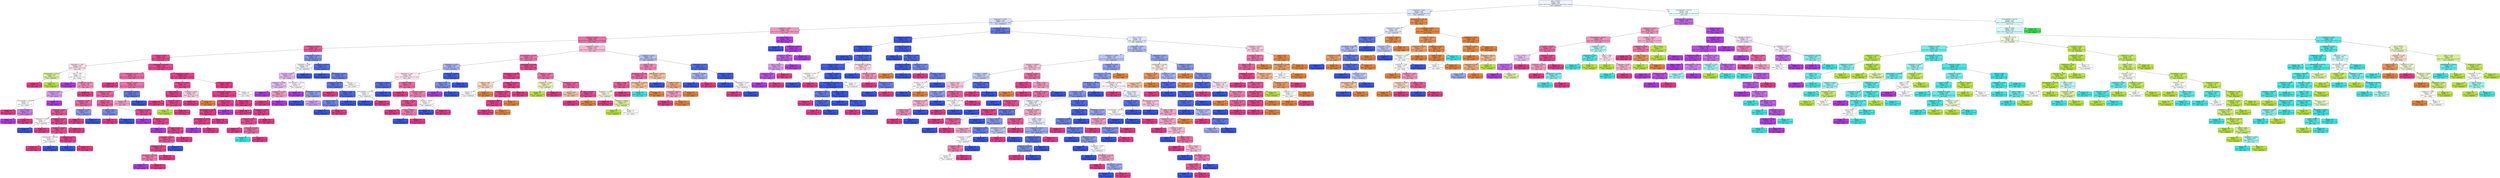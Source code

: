 digraph Tree {
node [shape=box, style="filled, rounded", color="black", fontname="helvetica"] ;
edge [fontname="helvetica"] ;
0 [label="area <= 51453.0\nentropy = 2.642\nsamples = 4322\nvalue = [977.0, 642.0, 265.0, 831.0, 1780.0, 942.0, 1368.0]\nclass = DERMASON", fillcolor="#f0f2fd"] ;
1 [label="compactness <= 0.861\nentropy = 1.857\nsamples = 2760\nvalue = [960, 20, 0, 3, 1780, 344, 1277]\nclass = DERMASON", fillcolor="#dfe4fb"] ;
0 -> 1 [labeldistance=2.5, labelangle=45, headlabel="True"] ;
2 [label="shapefactor2 <= 0.002\nentropy = 1.552\nsamples = 2147\nvalue = [94, 18, 0, 2, 1712, 344, 1269]\nclass = DERMASON", fillcolor="#d7dcfa"] ;
1 -> 2 ;
3 [label="eccentricity <= 0.836\nentropy = 1.445\nsamples = 1025\nvalue = [21.0, 17.0, 0.0, 2.0, 218.0, 344.0, 1023.0]\nclass = SIRA", fillcolor="#f196bf"] ;
2 -> 3 ;
4 [label="shapefactor4 <= 0.997\nentropy = 1.048\nsamples = 821\nvalue = [21.0, 17.0, 0.0, 2.0, 216.0, 37.0, 1019.0]\nclass = SIRA", fillcolor="#ec6ea6"] ;
3 -> 4 ;
5 [label="shapefactor1 <= 0.008\nentropy = 0.8\nsamples = 585\nvalue = [3, 9, 0, 1, 90, 36, 805]\nclass = SIRA", fillcolor="#e9599a"] ;
4 -> 5 ;
6 [label="roundness <= 0.835\nentropy = 0.524\nsamples = 536\nvalue = [3, 9, 0, 1, 30, 23, 794]\nclass = SIRA", fillcolor="#e74990"] ;
5 -> 6 ;
7 [label="aspectration <= 1.659\nentropy = 1.513\nsamples = 28\nvalue = [0, 8, 0, 0, 0, 14, 18]\nclass = SIRA", fillcolor="#fbe1ec"] ;
6 -> 7 ;
8 [label="minoraxislength <= 191.49\nentropy = 0.918\nsamples = 8\nvalue = [0, 8, 0, 0, 0, 0, 4]\nclass = BARBUNYA", fillcolor="#dbf29c"] ;
7 -> 8 ;
9 [label="entropy = 0.0\nsamples = 2\nvalue = [0, 0, 0, 0, 0, 0, 4]\nclass = SIRA", fillcolor="#e53986"] ;
8 -> 9 ;
10 [label="entropy = 0.0\nsamples = 6\nvalue = [0, 8, 0, 0, 0, 0, 0]\nclass = BARBUNYA", fillcolor="#b7e539"] ;
8 -> 10 ;
11 [label="extent <= 0.658\nentropy = 1.0\nsamples = 20\nvalue = [0, 0, 0, 0, 0, 14, 14]\nclass = HOROZ", fillcolor="#ffffff"] ;
7 -> 11 ;
12 [label="entropy = 0.0\nsamples = 5\nvalue = [0, 0, 0, 0, 0, 8, 0]\nclass = HOROZ", fillcolor="#b139e5"] ;
11 -> 12 ;
13 [label="compactness <= 0.751\nentropy = 0.881\nsamples = 15\nvalue = [0, 0, 0, 0, 0, 6, 14]\nclass = SIRA", fillcolor="#f08eba"] ;
11 -> 13 ;
14 [label="eccentricity <= 0.831\nentropy = 0.918\nsamples = 9\nvalue = [0, 0, 0, 0, 0, 6, 3]\nclass = HOROZ", fillcolor="#d89cf2"] ;
13 -> 14 ;
15 [label="minoraxislength <= 185.843\nentropy = 1.0\nsamples = 6\nvalue = [0, 0, 0, 0, 0, 3, 3]\nclass = HOROZ", fillcolor="#ffffff"] ;
14 -> 15 ;
16 [label="entropy = 0.0\nsamples = 2\nvalue = [0, 0, 0, 0, 0, 0, 2]\nclass = SIRA", fillcolor="#e53986"] ;
15 -> 16 ;
17 [label="area <= 50248.5\nentropy = 0.811\nsamples = 4\nvalue = [0, 0, 0, 0, 0, 3, 1]\nclass = HOROZ", fillcolor="#cb7bee"] ;
15 -> 17 ;
18 [label="entropy = 0.0\nsamples = 3\nvalue = [0, 0, 0, 0, 0, 3, 0]\nclass = HOROZ", fillcolor="#b139e5"] ;
17 -> 18 ;
19 [label="entropy = 0.0\nsamples = 1\nvalue = [0, 0, 0, 0, 0, 0, 1]\nclass = SIRA", fillcolor="#e53986"] ;
17 -> 19 ;
20 [label="entropy = 0.0\nsamples = 3\nvalue = [0, 0, 0, 0, 0, 3, 0]\nclass = HOROZ", fillcolor="#b139e5"] ;
14 -> 20 ;
21 [label="entropy = 0.0\nsamples = 6\nvalue = [0, 0, 0, 0, 0, 0, 11]\nclass = SIRA", fillcolor="#e53986"] ;
13 -> 21 ;
22 [label="equivdiameter <= 231.469\nentropy = 0.375\nsamples = 508\nvalue = [3.0, 1.0, 0.0, 1.0, 30.0, 9.0, 776.0]\nclass = SIRA", fillcolor="#e6448d"] ;
6 -> 22 ;
23 [label="aspectration <= 1.531\nentropy = 0.79\nsamples = 117\nvalue = [0.0, 0.0, 0.0, 0.0, 30.0, 4.0, 149.0]\nclass = SIRA", fillcolor="#eb65a1"] ;
22 -> 23 ;
24 [label="entropy = 0.0\nsamples = 21\nvalue = [0, 0, 0, 0, 0, 0, 32]\nclass = SIRA", fillcolor="#e53986"] ;
23 -> 24 ;
25 [label="roundness <= 0.899\nentropy = 0.887\nsamples = 96\nvalue = [0.0, 0.0, 0.0, 0.0, 30.0, 4.0, 117.0]\nclass = SIRA", fillcolor="#ec71a8"] ;
23 -> 25 ;
26 [label="shapefactor1 <= 0.007\nentropy = 0.776\nsamples = 86\nvalue = [0, 0, 0, 0, 20, 4, 115]\nclass = SIRA", fillcolor="#ea619e"] ;
25 -> 26 ;
27 [label="aspectration <= 1.641\nentropy = 0.692\nsamples = 43\nvalue = [0, 0, 0, 0, 13, 0, 57]\nclass = SIRA", fillcolor="#eb66a2"] ;
26 -> 27 ;
28 [label="eccentricity <= 0.763\nentropy = 0.549\nsamples = 39\nvalue = [0, 0, 0, 0, 8, 0, 55]\nclass = SIRA", fillcolor="#e95698"] ;
27 -> 28 ;
29 [label="shapefactor3 <= 0.645\nentropy = 1.0\nsamples = 7\nvalue = [0, 0, 0, 0, 5, 0, 5]\nclass = DERMASON", fillcolor="#ffffff"] ;
28 -> 29 ;
30 [label="entropy = 0.0\nsamples = 3\nvalue = [0, 0, 0, 0, 5, 0, 0]\nclass = DERMASON", fillcolor="#3956e5"] ;
29 -> 30 ;
31 [label="entropy = 0.0\nsamples = 4\nvalue = [0, 0, 0, 0, 0, 0, 5]\nclass = SIRA", fillcolor="#e53986"] ;
29 -> 31 ;
32 [label="eccentricity <= 0.779\nentropy = 0.314\nsamples = 32\nvalue = [0, 0, 0, 0, 3, 0, 50]\nclass = SIRA", fillcolor="#e7458d"] ;
28 -> 32 ;
33 [label="perimeter <= 753.863\nentropy = 0.469\nsamples = 21\nvalue = [0, 0, 0, 0, 3, 0, 27]\nclass = SIRA", fillcolor="#e84f93"] ;
32 -> 33 ;
34 [label="majoraxislength <= 283.666\nentropy = 1.0\nsamples = 3\nvalue = [0, 0, 0, 0, 2, 0, 2]\nclass = DERMASON", fillcolor="#ffffff"] ;
33 -> 34 ;
35 [label="entropy = 0.0\nsamples = 2\nvalue = [0, 0, 0, 0, 0, 0, 2]\nclass = SIRA", fillcolor="#e53986"] ;
34 -> 35 ;
36 [label="entropy = 0.0\nsamples = 1\nvalue = [0, 0, 0, 0, 2, 0, 0]\nclass = DERMASON", fillcolor="#3956e5"] ;
34 -> 36 ;
37 [label="compactness <= 0.79\nentropy = 0.235\nsamples = 18\nvalue = [0, 0, 0, 0, 1, 0, 25]\nclass = SIRA", fillcolor="#e6418b"] ;
33 -> 37 ;
38 [label="entropy = 0.0\nsamples = 1\nvalue = [0, 0, 0, 0, 1, 0, 0]\nclass = DERMASON", fillcolor="#3956e5"] ;
37 -> 38 ;
39 [label="entropy = 0.0\nsamples = 17\nvalue = [0, 0, 0, 0, 0, 0, 25]\nclass = SIRA", fillcolor="#e53986"] ;
37 -> 39 ;
40 [label="entropy = 0.0\nsamples = 11\nvalue = [0, 0, 0, 0, 0, 0, 23]\nclass = SIRA", fillcolor="#e53986"] ;
32 -> 40 ;
41 [label="shapefactor4 <= 0.992\nentropy = 0.863\nsamples = 4\nvalue = [0, 0, 0, 0, 5, 0, 2]\nclass = DERMASON", fillcolor="#889aef"] ;
27 -> 41 ;
42 [label="entropy = 0.0\nsamples = 1\nvalue = [0, 0, 0, 0, 0, 0, 2]\nclass = SIRA", fillcolor="#e53986"] ;
41 -> 42 ;
43 [label="entropy = 0.0\nsamples = 3\nvalue = [0, 0, 0, 0, 5, 0, 0]\nclass = DERMASON", fillcolor="#3956e5"] ;
41 -> 43 ;
44 [label="extent <= 0.69\nentropy = 0.784\nsamples = 43\nvalue = [0, 0, 0, 0, 7, 4, 58]\nclass = SIRA", fillcolor="#ea5c9b"] ;
26 -> 44 ;
45 [label="extent <= 0.668\nentropy = 0.811\nsamples = 7\nvalue = [0, 0, 0, 0, 6, 0, 2]\nclass = DERMASON", fillcolor="#7b8eee"] ;
44 -> 45 ;
46 [label="entropy = 0.0\nsamples = 2\nvalue = [0, 0, 0, 0, 0, 0, 2]\nclass = SIRA", fillcolor="#e53986"] ;
45 -> 46 ;
47 [label="entropy = 0.0\nsamples = 5\nvalue = [0, 0, 0, 0, 6, 0, 0]\nclass = DERMASON", fillcolor="#3956e5"] ;
45 -> 47 ;
48 [label="shapefactor1 <= 0.007\nentropy = 0.468\nsamples = 36\nvalue = [0, 0, 0, 0, 1, 4, 56]\nclass = SIRA", fillcolor="#e74a91"] ;
44 -> 48 ;
49 [label="entropy = 0.0\nsamples = 1\nvalue = [0, 0, 0, 0, 0, 2, 0]\nclass = HOROZ", fillcolor="#b139e5"] ;
48 -> 49 ;
50 [label="shapefactor3 <= 0.557\nentropy = 0.337\nsamples = 35\nvalue = [0, 0, 0, 0, 1, 2, 56]\nclass = SIRA", fillcolor="#e6438c"] ;
48 -> 50 ;
51 [label="entropy = 0.0\nsamples = 1\nvalue = [0, 0, 0, 0, 0, 1, 0]\nclass = HOROZ", fillcolor="#b139e5"] ;
50 -> 51 ;
52 [label="extent <= 0.724\nentropy = 0.251\nsamples = 34\nvalue = [0, 0, 0, 0, 1, 1, 56]\nclass = SIRA", fillcolor="#e6408a"] ;
50 -> 52 ;
53 [label="aspectration <= 1.658\nentropy = 0.669\nsamples = 10\nvalue = [0, 0, 0, 0, 1, 1, 14]\nclass = SIRA", fillcolor="#e85396"] ;
52 -> 53 ;
54 [label="shapefactor3 <= 0.612\nentropy = 0.353\nsamples = 9\nvalue = [0, 0, 0, 0, 0, 1, 14]\nclass = SIRA", fillcolor="#e7478f"] ;
53 -> 54 ;
55 [label="equivdiameter <= 224.824\nentropy = 0.811\nsamples = 3\nvalue = [0, 0, 0, 0, 0, 1, 3]\nclass = SIRA", fillcolor="#ee7bae"] ;
54 -> 55 ;
56 [label="entropy = 0.0\nsamples = 1\nvalue = [0, 0, 0, 0, 0, 1, 0]\nclass = HOROZ", fillcolor="#b139e5"] ;
55 -> 56 ;
57 [label="entropy = 0.0\nsamples = 2\nvalue = [0, 0, 0, 0, 0, 0, 3]\nclass = SIRA", fillcolor="#e53986"] ;
55 -> 57 ;
58 [label="entropy = 0.0\nsamples = 6\nvalue = [0, 0, 0, 0, 0, 0, 11]\nclass = SIRA", fillcolor="#e53986"] ;
54 -> 58 ;
59 [label="entropy = 0.0\nsamples = 1\nvalue = [0, 0, 0, 0, 1, 0, 0]\nclass = DERMASON", fillcolor="#3956e5"] ;
53 -> 59 ;
60 [label="entropy = 0.0\nsamples = 24\nvalue = [0, 0, 0, 0, 0, 0, 42]\nclass = SIRA", fillcolor="#e53986"] ;
52 -> 60 ;
61 [label="equivdiameter <= 219.077\nentropy = 0.65\nsamples = 10\nvalue = [0, 0, 0, 0, 10, 0, 2]\nclass = DERMASON", fillcolor="#6178ea"] ;
25 -> 61 ;
62 [label="entropy = 0.918\nsamples = 2\nvalue = [0, 0, 0, 0, 1, 0, 2]\nclass = SIRA", fillcolor="#f29cc2"] ;
61 -> 62 ;
63 [label="entropy = 0.0\nsamples = 8\nvalue = [0, 0, 0, 0, 9, 0, 0]\nclass = DERMASON", fillcolor="#3956e5"] ;
61 -> 63 ;
64 [label="shapefactor1 <= 0.006\nentropy = 0.143\nsamples = 391\nvalue = [3.0, 1.0, 0.0, 1.0, 0.0, 5.0, 627.0]\nclass = SIRA", fillcolor="#e53c88"] ;
22 -> 64 ;
65 [label="shapefactor2 <= 0.002\nentropy = 0.418\nsamples = 33\nvalue = [3, 1, 0, 0, 0, 0, 54]\nclass = SIRA", fillcolor="#e7478f"] ;
64 -> 65 ;
66 [label="area <= 50551.0\nentropy = 0.139\nsamples = 27\nvalue = [0, 1, 0, 0, 0, 0, 50]\nclass = SIRA", fillcolor="#e63d88"] ;
65 -> 66 ;
67 [label="entropy = 0.0\nsamples = 17\nvalue = [0, 0, 0, 0, 0, 0, 30]\nclass = SIRA", fillcolor="#e53986"] ;
66 -> 67 ;
68 [label="roundness <= 0.871\nentropy = 0.276\nsamples = 10\nvalue = [0, 1, 0, 0, 0, 0, 20]\nclass = SIRA", fillcolor="#e6438c"] ;
66 -> 68 ;
69 [label="entropy = 0.0\nsamples = 1\nvalue = [0, 1, 0, 0, 0, 0, 0]\nclass = BARBUNYA", fillcolor="#b7e539"] ;
68 -> 69 ;
70 [label="entropy = 0.0\nsamples = 9\nvalue = [0, 0, 0, 0, 0, 0, 20]\nclass = SIRA", fillcolor="#e53986"] ;
68 -> 70 ;
71 [label="eccentricity <= 0.726\nentropy = 0.985\nsamples = 6\nvalue = [3, 0, 0, 0, 0, 0, 4]\nclass = SIRA", fillcolor="#f8cee1"] ;
65 -> 71 ;
72 [label="entropy = 0.0\nsamples = 4\nvalue = [0, 0, 0, 0, 0, 0, 4]\nclass = SIRA", fillcolor="#e53986"] ;
71 -> 72 ;
73 [label="entropy = 0.0\nsamples = 2\nvalue = [3, 0, 0, 0, 0, 0, 0]\nclass = SEKER", fillcolor="#e58139"] ;
71 -> 73 ;
74 [label="convexarea <= 52066.5\nentropy = 0.09\nsamples = 358\nvalue = [0, 0, 0, 1, 0, 5, 573]\nclass = SIRA", fillcolor="#e53b87"] ;
64 -> 74 ;
75 [label="equivdiameter <= 236.422\nentropy = 0.066\nsamples = 356\nvalue = [0.0, 0.0, 0.0, 1.0, 0.0, 3.0, 571.0]\nclass = SIRA", fillcolor="#e53a87"] ;
74 -> 75 ;
76 [label="area <= 43877.5\nentropy = 0.162\nsamples = 83\nvalue = [0, 0, 0, 0, 0, 3, 123]\nclass = SIRA", fillcolor="#e63e89"] ;
75 -> 76 ;
77 [label="minoraxislength <= 185.573\nentropy = 0.068\nsamples = 82\nvalue = [0, 0, 0, 0, 0, 1, 123]\nclass = SIRA", fillcolor="#e53b87"] ;
76 -> 77 ;
78 [label="majoraxislength <= 294.556\nentropy = 0.222\nsamples = 23\nvalue = [0, 0, 0, 0, 0, 1, 27]\nclass = SIRA", fillcolor="#e6408a"] ;
77 -> 78 ;
79 [label="entropy = 0.0\nsamples = 1\nvalue = [0, 0, 0, 0, 0, 1, 0]\nclass = HOROZ", fillcolor="#b139e5"] ;
78 -> 79 ;
80 [label="entropy = 0.0\nsamples = 22\nvalue = [0, 0, 0, 0, 0, 0, 27]\nclass = SIRA", fillcolor="#e53986"] ;
78 -> 80 ;
81 [label="entropy = 0.0\nsamples = 59\nvalue = [0, 0, 0, 0, 0, 0, 96]\nclass = SIRA", fillcolor="#e53986"] ;
77 -> 81 ;
82 [label="entropy = 0.0\nsamples = 1\nvalue = [0, 0, 0, 0, 0, 2, 0]\nclass = HOROZ", fillcolor="#b139e5"] ;
76 -> 82 ;
83 [label="extent <= 0.806\nentropy = 0.023\nsamples = 273\nvalue = [0, 0, 0, 1, 0, 0, 448]\nclass = SIRA", fillcolor="#e53986"] ;
75 -> 83 ;
84 [label="entropy = 0.0\nsamples = 235\nvalue = [0, 0, 0, 0, 0, 0, 390]\nclass = SIRA", fillcolor="#e53986"] ;
83 -> 84 ;
85 [label="shapefactor4 <= 0.993\nentropy = 0.124\nsamples = 38\nvalue = [0, 0, 0, 1, 0, 0, 58]\nclass = SIRA", fillcolor="#e53c88"] ;
83 -> 85 ;
86 [label="eccentricity <= 0.775\nentropy = 0.439\nsamples = 6\nvalue = [0, 0, 0, 1, 0, 0, 10]\nclass = SIRA", fillcolor="#e84d92"] ;
85 -> 86 ;
87 [label="entropy = 0.0\nsamples = 3\nvalue = [0, 0, 0, 0, 0, 0, 6]\nclass = SIRA", fillcolor="#e53986"] ;
86 -> 87 ;
88 [label="eccentricity <= 0.785\nentropy = 0.722\nsamples = 3\nvalue = [0, 0, 0, 1, 0, 0, 4]\nclass = SIRA", fillcolor="#ec6aa4"] ;
86 -> 88 ;
89 [label="entropy = 0.0\nsamples = 1\nvalue = [0, 0, 0, 1, 0, 0, 0]\nclass = CALI", fillcolor="#39e5e2"] ;
88 -> 89 ;
90 [label="entropy = 0.0\nsamples = 2\nvalue = [0, 0, 0, 0, 0, 0, 4]\nclass = SIRA", fillcolor="#e53986"] ;
88 -> 90 ;
91 [label="entropy = 0.0\nsamples = 32\nvalue = [0, 0, 0, 0, 0, 0, 48]\nclass = SIRA", fillcolor="#e53986"] ;
85 -> 91 ;
92 [label="entropy = 1.0\nsamples = 2\nvalue = [0, 0, 0, 0, 0, 2, 2]\nclass = HOROZ", fillcolor="#ffffff"] ;
74 -> 92 ;
93 [label="shapefactor3 <= 0.578\nentropy = 1.147\nsamples = 49\nvalue = [0, 0, 0, 0, 60, 13, 11]\nclass = DERMASON", fillcolor="#7c8fee"] ;
5 -> 93 ;
94 [label="shapefactor1 <= 0.008\nentropy = 1.482\nsamples = 17\nvalue = [0, 0, 0, 0, 13, 12, 5]\nclass = DERMASON", fillcolor="#f4f6fe"] ;
93 -> 94 ;
95 [label="eccentricity <= 0.821\nentropy = 1.474\nsamples = 13\nvalue = [0, 0, 0, 0, 6, 12, 5]\nclass = HOROZ", fillcolor="#e3b9f6"] ;
94 -> 95 ;
96 [label="shapefactor1 <= 0.008\nentropy = 0.971\nsamples = 5\nvalue = [0, 0, 0, 0, 0, 6, 4]\nclass = HOROZ", fillcolor="#e5bdf6"] ;
95 -> 96 ;
97 [label="entropy = 0.0\nsamples = 2\nvalue = [0, 0, 0, 0, 0, 4, 0]\nclass = HOROZ", fillcolor="#b139e5"] ;
96 -> 97 ;
98 [label="shapefactor2 <= 0.002\nentropy = 0.918\nsamples = 3\nvalue = [0, 0, 0, 0, 0, 2, 4]\nclass = SIRA", fillcolor="#f29cc2"] ;
96 -> 98 ;
99 [label="entropy = 0.0\nsamples = 2\nvalue = [0, 0, 0, 0, 0, 0, 4]\nclass = SIRA", fillcolor="#e53986"] ;
98 -> 99 ;
100 [label="entropy = 0.0\nsamples = 1\nvalue = [0, 0, 0, 0, 0, 2, 0]\nclass = HOROZ", fillcolor="#b139e5"] ;
98 -> 100 ;
101 [label="majoraxislength <= 279.532\nentropy = 1.314\nsamples = 8\nvalue = [0, 0, 0, 0, 6, 6, 1]\nclass = DERMASON", fillcolor="#ffffff"] ;
95 -> 101 ;
102 [label="entropy = 0.0\nsamples = 2\nvalue = [0, 0, 0, 0, 0, 4, 0]\nclass = HOROZ", fillcolor="#b139e5"] ;
101 -> 102 ;
103 [label="equivdiameter <= 222.383\nentropy = 1.224\nsamples = 6\nvalue = [0, 0, 0, 0, 6, 2, 1]\nclass = DERMASON", fillcolor="#8e9ef0"] ;
101 -> 103 ;
104 [label="entropy = 0.0\nsamples = 4\nvalue = [0, 0, 0, 0, 6, 0, 0]\nclass = DERMASON", fillcolor="#3956e5"] ;
103 -> 104 ;
105 [label="entropy = 0.918\nsamples = 2\nvalue = [0, 0, 0, 0, 0, 2, 1]\nclass = HOROZ", fillcolor="#d89cf2"] ;
103 -> 105 ;
106 [label="entropy = 0.0\nsamples = 4\nvalue = [0, 0, 0, 0, 7, 0, 0]\nclass = DERMASON", fillcolor="#3956e5"] ;
94 -> 106 ;
107 [label="convexarea <= 33760.0\nentropy = 0.633\nsamples = 32\nvalue = [0, 0, 0, 0, 47, 1, 6]\nclass = DERMASON", fillcolor="#566fe9"] ;
93 -> 107 ;
108 [label="entropy = 0.0\nsamples = 9\nvalue = [0, 0, 0, 0, 19, 0, 0]\nclass = DERMASON", fillcolor="#3956e5"] ;
107 -> 108 ;
109 [label="shapefactor2 <= 0.002\nentropy = 0.84\nsamples = 23\nvalue = [0, 0, 0, 0, 28, 1, 6]\nclass = DERMASON", fillcolor="#697feb"] ;
107 -> 109 ;
110 [label="convexarea <= 33939.5\nentropy = 0.614\nsamples = 21\nvalue = [0, 0, 0, 0, 28, 0, 5]\nclass = DERMASON", fillcolor="#5c74ea"] ;
109 -> 110 ;
111 [label="entropy = 0.0\nsamples = 1\nvalue = [0, 0, 0, 0, 0, 0, 2]\nclass = SIRA", fillcolor="#e53986"] ;
110 -> 111 ;
112 [label="extent <= 0.768\nentropy = 0.459\nsamples = 20\nvalue = [0, 0, 0, 0, 28, 0, 3]\nclass = DERMASON", fillcolor="#4e68e8"] ;
110 -> 112 ;
113 [label="extent <= 0.734\nentropy = 0.75\nsamples = 10\nvalue = [0, 0, 0, 0, 11, 0, 3]\nclass = DERMASON", fillcolor="#6f84ec"] ;
112 -> 113 ;
114 [label="entropy = 0.0\nsamples = 7\nvalue = [0, 0, 0, 0, 11, 0, 0]\nclass = DERMASON", fillcolor="#3956e5"] ;
113 -> 114 ;
115 [label="entropy = 0.0\nsamples = 3\nvalue = [0, 0, 0, 0, 0, 0, 3]\nclass = SIRA", fillcolor="#e53986"] ;
113 -> 115 ;
116 [label="entropy = 0.0\nsamples = 10\nvalue = [0, 0, 0, 0, 17, 0, 0]\nclass = DERMASON", fillcolor="#3956e5"] ;
112 -> 116 ;
117 [label="entropy = 1.0\nsamples = 2\nvalue = [0, 0, 0, 0, 0, 1, 1]\nclass = HOROZ", fillcolor="#ffffff"] ;
109 -> 117 ;
118 [label="shapefactor2 <= 0.002\nentropy = 1.364\nsamples = 236\nvalue = [18.0, 8.0, 0.0, 1.0, 126.0, 1.0, 214.0]\nclass = SIRA", fillcolor="#f6b7d3"] ;
4 -> 118 ;
119 [label="minoraxislength <= 183.308\nentropy = 1.079\nsamples = 143\nvalue = [8, 4, 0, 0, 43, 1, 168]\nclass = SIRA", fillcolor="#ed76ab"] ;
118 -> 119 ;
120 [label="shapefactor1 <= 0.007\nentropy = 1.037\nsamples = 43\nvalue = [0, 0, 0, 0, 42, 1, 23]\nclass = DERMASON", fillcolor="#a8b4f4"] ;
119 -> 120 ;
121 [label="aspectration <= 1.627\nentropy = 0.996\nsamples = 29\nvalue = [0.0, 0.0, 0.0, 0.0, 20.0, 0.0, 23.0]\nclass = SIRA", fillcolor="#fce5ef"] ;
120 -> 121 ;
122 [label="convexarea <= 38801.5\nentropy = 0.523\nsamples = 12\nvalue = [0, 0, 0, 0, 15, 0, 2]\nclass = DERMASON", fillcolor="#536de8"] ;
121 -> 122 ;
123 [label="minoraxislength <= 173.752\nentropy = 1.0\nsamples = 3\nvalue = [0, 0, 0, 0, 2, 0, 2]\nclass = DERMASON", fillcolor="#ffffff"] ;
122 -> 123 ;
124 [label="entropy = 0.0\nsamples = 2\nvalue = [0, 0, 0, 0, 2, 0, 0]\nclass = DERMASON", fillcolor="#3956e5"] ;
123 -> 124 ;
125 [label="entropy = 0.0\nsamples = 1\nvalue = [0, 0, 0, 0, 0, 0, 2]\nclass = SIRA", fillcolor="#e53986"] ;
123 -> 125 ;
126 [label="entropy = 0.0\nsamples = 9\nvalue = [0, 0, 0, 0, 13, 0, 0]\nclass = DERMASON", fillcolor="#3956e5"] ;
122 -> 126 ;
127 [label="solidity <= 0.988\nentropy = 0.706\nsamples = 17\nvalue = [0, 0, 0, 0, 5, 0, 21]\nclass = SIRA", fillcolor="#eb68a3"] ;
121 -> 127 ;
128 [label="entropy = 0.0\nsamples = 5\nvalue = [0, 0, 0, 0, 0, 0, 7]\nclass = SIRA", fillcolor="#e53986"] ;
127 -> 128 ;
129 [label="eccentricity <= 0.802\nentropy = 0.831\nsamples = 12\nvalue = [0, 0, 0, 0, 5, 0, 14]\nclass = SIRA", fillcolor="#ee80b1"] ;
127 -> 129 ;
130 [label="perimeter <= 752.568\nentropy = 0.439\nsamples = 7\nvalue = [0, 0, 0, 0, 1, 0, 10]\nclass = SIRA", fillcolor="#e84d92"] ;
129 -> 130 ;
131 [label="entropy = 0.0\nsamples = 3\nvalue = [0, 0, 0, 0, 0, 0, 7]\nclass = SIRA", fillcolor="#e53986"] ;
130 -> 131 ;
132 [label="area <= 40513.0\nentropy = 0.811\nsamples = 4\nvalue = [0, 0, 0, 0, 1, 0, 3]\nclass = SIRA", fillcolor="#ee7bae"] ;
130 -> 132 ;
133 [label="entropy = 0.0\nsamples = 1\nvalue = [0, 0, 0, 0, 1, 0, 0]\nclass = DERMASON", fillcolor="#3956e5"] ;
132 -> 133 ;
134 [label="entropy = 0.0\nsamples = 3\nvalue = [0, 0, 0, 0, 0, 0, 3]\nclass = SIRA", fillcolor="#e53986"] ;
132 -> 134 ;
135 [label="perimeter <= 770.451\nentropy = 1.0\nsamples = 5\nvalue = [0, 0, 0, 0, 4, 0, 4]\nclass = DERMASON", fillcolor="#ffffff"] ;
129 -> 135 ;
136 [label="entropy = 0.0\nsamples = 3\nvalue = [0, 0, 0, 0, 4, 0, 0]\nclass = DERMASON", fillcolor="#3956e5"] ;
135 -> 136 ;
137 [label="entropy = 0.0\nsamples = 2\nvalue = [0, 0, 0, 0, 0, 0, 4]\nclass = SIRA", fillcolor="#e53986"] ;
135 -> 137 ;
138 [label="shapefactor4 <= 0.998\nentropy = 0.258\nsamples = 14\nvalue = [0, 0, 0, 0, 22, 1, 0]\nclass = DERMASON", fillcolor="#425ee6"] ;
120 -> 138 ;
139 [label="extent <= 0.721\nentropy = 0.811\nsamples = 4\nvalue = [0, 0, 0, 0, 3, 1, 0]\nclass = DERMASON", fillcolor="#7b8eee"] ;
138 -> 139 ;
140 [label="entropy = 0.0\nsamples = 1\nvalue = [0, 0, 0, 0, 0, 1, 0]\nclass = HOROZ", fillcolor="#b139e5"] ;
139 -> 140 ;
141 [label="entropy = 0.0\nsamples = 3\nvalue = [0, 0, 0, 0, 3, 0, 0]\nclass = DERMASON", fillcolor="#3956e5"] ;
139 -> 141 ;
142 [label="entropy = 0.0\nsamples = 10\nvalue = [0, 0, 0, 0, 19, 0, 0]\nclass = DERMASON", fillcolor="#3956e5"] ;
138 -> 142 ;
143 [label="equivdiameter <= 247.549\nentropy = 0.512\nsamples = 100\nvalue = [8, 4, 0, 0, 1, 0, 145]\nclass = SIRA", fillcolor="#e74a90"] ;
119 -> 143 ;
144 [label="equivdiameter <= 230.663\nentropy = 0.271\nsamples = 79\nvalue = [4, 0, 0, 0, 1, 0, 120]\nclass = SIRA", fillcolor="#e6418b"] ;
143 -> 144 ;
145 [label="solidity <= 0.991\nentropy = 1.5\nsamples = 3\nvalue = [2, 0, 0, 0, 1, 0, 1]\nclass = SEKER", fillcolor="#f6d5bd"] ;
144 -> 145 ;
146 [label="entropy = 1.0\nsamples = 2\nvalue = [0, 0, 0, 0, 1, 0, 1]\nclass = DERMASON", fillcolor="#ffffff"] ;
145 -> 146 ;
147 [label="entropy = 0.0\nsamples = 1\nvalue = [2, 0, 0, 0, 0, 0, 0]\nclass = SEKER", fillcolor="#e58139"] ;
145 -> 147 ;
148 [label="convexarea <= 45065.5\nentropy = 0.121\nsamples = 76\nvalue = [2, 0, 0, 0, 0, 0, 119]\nclass = SIRA", fillcolor="#e53c88"] ;
144 -> 148 ;
149 [label="compactness <= 0.808\nentropy = 0.292\nsamples = 26\nvalue = [2, 0, 0, 0, 0, 0, 37]\nclass = SIRA", fillcolor="#e6448d"] ;
148 -> 149 ;
150 [label="convexarea <= 44990.5\nentropy = 0.176\nsamples = 25\nvalue = [1, 0, 0, 0, 0, 0, 37]\nclass = SIRA", fillcolor="#e63e89"] ;
149 -> 150 ;
151 [label="entropy = 0.0\nsamples = 24\nvalue = [0, 0, 0, 0, 0, 0, 37]\nclass = SIRA", fillcolor="#e53986"] ;
150 -> 151 ;
152 [label="entropy = 0.0\nsamples = 1\nvalue = [1, 0, 0, 0, 0, 0, 0]\nclass = SEKER", fillcolor="#e58139"] ;
150 -> 152 ;
153 [label="entropy = 0.0\nsamples = 1\nvalue = [1, 0, 0, 0, 0, 0, 0]\nclass = SEKER", fillcolor="#e58139"] ;
149 -> 153 ;
154 [label="entropy = 0.0\nsamples = 50\nvalue = [0, 0, 0, 0, 0, 0, 82]\nclass = SIRA", fillcolor="#e53986"] ;
148 -> 154 ;
155 [label="roundness <= 0.869\nentropy = 1.041\nsamples = 21\nvalue = [4, 4, 0, 0, 0, 0, 25]\nclass = SIRA", fillcolor="#ec70a7"] ;
143 -> 155 ;
156 [label="shapefactor1 <= 0.006\nentropy = 0.971\nsamples = 5\nvalue = [0, 3, 0, 0, 0, 0, 2]\nclass = BARBUNYA", fillcolor="#e7f6bd"] ;
155 -> 156 ;
157 [label="entropy = 0.0\nsamples = 3\nvalue = [0, 3, 0, 0, 0, 0, 0]\nclass = BARBUNYA", fillcolor="#b7e539"] ;
156 -> 157 ;
158 [label="entropy = 0.0\nsamples = 2\nvalue = [0, 0, 0, 0, 0, 0, 2]\nclass = SIRA", fillcolor="#e53986"] ;
156 -> 158 ;
159 [label="equivdiameter <= 248.191\nentropy = 0.806\nsamples = 16\nvalue = [4, 1, 0, 0, 0, 0, 23]\nclass = SIRA", fillcolor="#ea629f"] ;
155 -> 159 ;
160 [label="entropy = 0.918\nsamples = 2\nvalue = [2, 1, 0, 0, 0, 0, 0]\nclass = SEKER", fillcolor="#f2c09c"] ;
159 -> 160 ;
161 [label="area <= 51197.0\nentropy = 0.402\nsamples = 14\nvalue = [2, 0, 0, 0, 0, 0, 23]\nclass = SIRA", fillcolor="#e74a91"] ;
159 -> 161 ;
162 [label="entropy = 0.0\nsamples = 13\nvalue = [0, 0, 0, 0, 0, 0, 23]\nclass = SIRA", fillcolor="#e53986"] ;
161 -> 162 ;
163 [label="entropy = 0.0\nsamples = 1\nvalue = [2, 0, 0, 0, 0, 0, 0]\nclass = SEKER", fillcolor="#e58139"] ;
161 -> 163 ;
164 [label="eccentricity <= 0.756\nentropy = 1.445\nsamples = 93\nvalue = [10, 4, 0, 1, 83, 0, 46]\nclass = DERMASON", fillcolor="#b4bff5"] ;
118 -> 164 ;
165 [label="solidity <= 0.991\nentropy = 1.401\nsamples = 35\nvalue = [10, 4, 0, 1, 2, 0, 36]\nclass = SIRA", fillcolor="#ef87b6"] ;
164 -> 165 ;
166 [label="equivdiameter <= 250.196\nentropy = 1.032\nsamples = 26\nvalue = [4, 4, 0, 1, 0, 0, 34]\nclass = SIRA", fillcolor="#eb67a2"] ;
165 -> 166 ;
167 [label="solidity <= 0.988\nentropy = 0.748\nsamples = 23\nvalue = [2, 4, 0, 0, 0, 0, 34]\nclass = SIRA", fillcolor="#e95a9a"] ;
166 -> 167 ;
168 [label="shapefactor3 <= 0.659\nentropy = 1.53\nsamples = 4\nvalue = [2, 4, 0, 0, 0, 0, 3]\nclass = BARBUNYA", fillcolor="#f3fbde"] ;
167 -> 168 ;
169 [label="entropy = 0.0\nsamples = 1\nvalue = [0, 0, 0, 0, 0, 0, 3]\nclass = SIRA", fillcolor="#e53986"] ;
168 -> 169 ;
170 [label="perimeter <= 778.694\nentropy = 0.918\nsamples = 3\nvalue = [2, 4, 0, 0, 0, 0, 0]\nclass = BARBUNYA", fillcolor="#dbf29c"] ;
168 -> 170 ;
171 [label="entropy = 0.0\nsamples = 1\nvalue = [0, 2, 0, 0, 0, 0, 0]\nclass = BARBUNYA", fillcolor="#b7e539"] ;
170 -> 171 ;
172 [label="entropy = 1.0\nsamples = 2\nvalue = [2, 2, 0, 0, 0, 0, 0]\nclass = SEKER", fillcolor="#ffffff"] ;
170 -> 172 ;
173 [label="entropy = 0.0\nsamples = 19\nvalue = [0, 0, 0, 0, 0, 0, 31]\nclass = SIRA", fillcolor="#e53986"] ;
167 -> 173 ;
174 [label="minoraxislength <= 208.793\nentropy = 0.918\nsamples = 3\nvalue = [2, 0, 0, 1, 0, 0, 0]\nclass = SEKER", fillcolor="#f2c09c"] ;
166 -> 174 ;
175 [label="entropy = 0.0\nsamples = 1\nvalue = [0, 0, 0, 1, 0, 0, 0]\nclass = CALI", fillcolor="#39e5e2"] ;
174 -> 175 ;
176 [label="entropy = 0.0\nsamples = 2\nvalue = [2, 0, 0, 0, 0, 0, 0]\nclass = SEKER", fillcolor="#e58139"] ;
174 -> 176 ;
177 [label="majoraxislength <= 284.021\nentropy = 1.371\nsamples = 9\nvalue = [6, 0, 0, 0, 2, 0, 2]\nclass = SEKER", fillcolor="#f2c09c"] ;
165 -> 177 ;
178 [label="entropy = 0.0\nsamples = 2\nvalue = [0, 0, 0, 0, 2, 0, 0]\nclass = DERMASON", fillcolor="#3956e5"] ;
177 -> 178 ;
179 [label="solidity <= 0.991\nentropy = 0.811\nsamples = 7\nvalue = [6, 0, 0, 0, 0, 0, 2]\nclass = SEKER", fillcolor="#eeab7b"] ;
177 -> 179 ;
180 [label="convexarea <= 50651.5\nentropy = 0.918\nsamples = 3\nvalue = [1, 0, 0, 0, 0, 0, 2]\nclass = SIRA", fillcolor="#f29cc2"] ;
179 -> 180 ;
181 [label="entropy = 0.0\nsamples = 2\nvalue = [0, 0, 0, 0, 0, 0, 2]\nclass = SIRA", fillcolor="#e53986"] ;
180 -> 181 ;
182 [label="entropy = 0.0\nsamples = 1\nvalue = [1, 0, 0, 0, 0, 0, 0]\nclass = SEKER", fillcolor="#e58139"] ;
180 -> 182 ;
183 [label="entropy = 0.0\nsamples = 4\nvalue = [5, 0, 0, 0, 0, 0, 0]\nclass = SEKER", fillcolor="#e58139"] ;
179 -> 183 ;
184 [label="aspectration <= 1.548\nentropy = 0.5\nsamples = 58\nvalue = [0, 0, 0, 0, 81, 0, 10]\nclass = DERMASON", fillcolor="#516be8"] ;
164 -> 184 ;
185 [label="perimeter <= 759.265\nentropy = 0.932\nsamples = 11\nvalue = [0, 0, 0, 0, 15, 0, 8]\nclass = DERMASON", fillcolor="#a3b0f3"] ;
184 -> 185 ;
186 [label="entropy = 0.0\nsamples = 7\nvalue = [0, 0, 0, 0, 15, 0, 0]\nclass = DERMASON", fillcolor="#3956e5"] ;
185 -> 186 ;
187 [label="entropy = 0.0\nsamples = 4\nvalue = [0, 0, 0, 0, 0, 0, 8]\nclass = SIRA", fillcolor="#e53986"] ;
185 -> 187 ;
188 [label="perimeter <= 744.922\nentropy = 0.191\nsamples = 47\nvalue = [0, 0, 0, 0, 66, 0, 2]\nclass = DERMASON", fillcolor="#3f5be6"] ;
184 -> 188 ;
189 [label="entropy = 0.0\nsamples = 44\nvalue = [0, 0, 0, 0, 64, 0, 0]\nclass = DERMASON", fillcolor="#3956e5"] ;
188 -> 189 ;
190 [label="shapefactor2 <= 0.002\nentropy = 1.0\nsamples = 3\nvalue = [0, 0, 0, 0, 2, 0, 2]\nclass = DERMASON", fillcolor="#ffffff"] ;
188 -> 190 ;
191 [label="entropy = 0.0\nsamples = 1\nvalue = [0, 0, 0, 0, 0, 0, 2]\nclass = SIRA", fillcolor="#e53986"] ;
190 -> 191 ;
192 [label="entropy = 0.0\nsamples = 2\nvalue = [0, 0, 0, 0, 2, 0, 0]\nclass = DERMASON", fillcolor="#3956e5"] ;
190 -> 192 ;
193 [label="area <= 28284.0\nentropy = 0.154\nsamples = 204\nvalue = [0, 0, 0, 0, 2, 307, 4]\nclass = HOROZ", fillcolor="#b33de6"] ;
3 -> 193 ;
194 [label="entropy = 0.0\nsamples = 1\nvalue = [0, 0, 0, 0, 2, 0, 0]\nclass = DERMASON", fillcolor="#3956e5"] ;
193 -> 194 ;
195 [label="aspectration <= 1.882\nentropy = 0.099\nsamples = 203\nvalue = [0, 0, 0, 0, 0, 307, 4]\nclass = HOROZ", fillcolor="#b23ce5"] ;
193 -> 195 ;
196 [label="perimeter <= 831.308\nentropy = 0.619\nsamples = 16\nvalue = [0, 0, 0, 0, 0, 22, 4]\nclass = HOROZ", fillcolor="#bf5dea"] ;
195 -> 196 ;
197 [label="area <= 44202.5\nentropy = 0.918\nsamples = 8\nvalue = [0, 0, 0, 0, 0, 8, 4]\nclass = HOROZ", fillcolor="#d89cf2"] ;
196 -> 197 ;
198 [label="eccentricity <= 0.847\nentropy = 0.503\nsamples = 6\nvalue = [0, 0, 0, 0, 0, 8, 1]\nclass = HOROZ", fillcolor="#bb52e8"] ;
197 -> 198 ;
199 [label="entropy = 0.0\nsamples = 5\nvalue = [0, 0, 0, 0, 0, 8, 0]\nclass = HOROZ", fillcolor="#b139e5"] ;
198 -> 199 ;
200 [label="entropy = 0.0\nsamples = 1\nvalue = [0, 0, 0, 0, 0, 0, 1]\nclass = SIRA", fillcolor="#e53986"] ;
198 -> 200 ;
201 [label="entropy = 0.0\nsamples = 2\nvalue = [0, 0, 0, 0, 0, 0, 3]\nclass = SIRA", fillcolor="#e53986"] ;
197 -> 201 ;
202 [label="entropy = 0.0\nsamples = 8\nvalue = [0, 0, 0, 0, 0, 14, 0]\nclass = HOROZ", fillcolor="#b139e5"] ;
196 -> 202 ;
203 [label="entropy = 0.0\nsamples = 187\nvalue = [0, 0, 0, 0, 0, 285, 0]\nclass = HOROZ", fillcolor="#b139e5"] ;
195 -> 203 ;
204 [label="convexarea <= 36254.0\nentropy = 0.814\nsamples = 1122\nvalue = [73, 1, 0, 0, 1494, 0, 246]\nclass = DERMASON", fillcolor="#6178ea"] ;
2 -> 204 ;
205 [label="shapefactor3 <= 0.719\nentropy = 0.141\nsamples = 776\nvalue = [4, 0, 0, 0, 1217, 0, 18]\nclass = DERMASON", fillcolor="#3d59e5"] ;
204 -> 205 ;
206 [label="convexarea <= 34018.0\nentropy = 0.115\nsamples = 690\nvalue = [0, 0, 0, 0, 1081, 0, 17]\nclass = DERMASON", fillcolor="#3c59e5"] ;
205 -> 206 ;
207 [label="entropy = 0.0\nsamples = 564\nvalue = [0, 0, 0, 0, 885, 0, 0]\nclass = DERMASON", fillcolor="#3956e5"] ;
206 -> 207 ;
208 [label="perimeter <= 704.902\nentropy = 0.402\nsamples = 126\nvalue = [0, 0, 0, 0, 196, 0, 17]\nclass = DERMASON", fillcolor="#4a65e7"] ;
206 -> 208 ;
209 [label="roundness <= 0.891\nentropy = 0.245\nsamples = 114\nvalue = [0.0, 0.0, 0.0, 0.0, 189.0, 0.0, 8.0]\nclass = DERMASON", fillcolor="#415de6"] ;
208 -> 209 ;
210 [label="shapefactor3 <= 0.639\nentropy = 1.0\nsamples = 4\nvalue = [0, 0, 0, 0, 4, 0, 4]\nclass = DERMASON", fillcolor="#ffffff"] ;
209 -> 210 ;
211 [label="entropy = 0.0\nsamples = 1\nvalue = [0, 0, 0, 0, 4, 0, 0]\nclass = DERMASON", fillcolor="#3956e5"] ;
210 -> 211 ;
212 [label="entropy = 0.0\nsamples = 3\nvalue = [0, 0, 0, 0, 0, 0, 4]\nclass = SIRA", fillcolor="#e53986"] ;
210 -> 212 ;
213 [label="roundness <= 0.946\nentropy = 0.148\nsamples = 110\nvalue = [0, 0, 0, 0, 185, 0, 4]\nclass = DERMASON", fillcolor="#3d5ae6"] ;
209 -> 213 ;
214 [label="equivdiameter <= 207.298\nentropy = 0.119\nsamples = 108\nvalue = [0.0, 0.0, 0.0, 0.0, 184.0, 0.0, 3.0]\nclass = DERMASON", fillcolor="#3c59e5"] ;
213 -> 214 ;
215 [label="convexarea <= 34022.5\nentropy = 0.684\nsamples = 9\nvalue = [0, 0, 0, 0, 9, 0, 2]\nclass = DERMASON", fillcolor="#657ceb"] ;
214 -> 215 ;
216 [label="entropy = 0.0\nsamples = 1\nvalue = [0, 0, 0, 0, 0, 0, 1]\nclass = SIRA", fillcolor="#e53986"] ;
215 -> 216 ;
217 [label="roundness <= 0.899\nentropy = 0.469\nsamples = 8\nvalue = [0, 0, 0, 0, 9, 0, 1]\nclass = DERMASON", fillcolor="#4f69e8"] ;
215 -> 217 ;
218 [label="entropy = 0.0\nsamples = 1\nvalue = [0, 0, 0, 0, 0, 0, 1]\nclass = SIRA", fillcolor="#e53986"] ;
217 -> 218 ;
219 [label="entropy = 0.0\nsamples = 7\nvalue = [0, 0, 0, 0, 9, 0, 0]\nclass = DERMASON", fillcolor="#3956e5"] ;
217 -> 219 ;
220 [label="perimeter <= 700.712\nentropy = 0.051\nsamples = 99\nvalue = [0, 0, 0, 0, 175, 0, 1]\nclass = DERMASON", fillcolor="#3a57e5"] ;
214 -> 220 ;
221 [label="entropy = 0.0\nsamples = 88\nvalue = [0, 0, 0, 0, 154, 0, 0]\nclass = DERMASON", fillcolor="#3956e5"] ;
220 -> 221 ;
222 [label="equivdiameter <= 211.111\nentropy = 0.267\nsamples = 11\nvalue = [0, 0, 0, 0, 21, 0, 1]\nclass = DERMASON", fillcolor="#425ee6"] ;
220 -> 222 ;
223 [label="entropy = 0.0\nsamples = 1\nvalue = [0, 0, 0, 0, 0, 0, 1]\nclass = SIRA", fillcolor="#e53986"] ;
222 -> 223 ;
224 [label="entropy = 0.0\nsamples = 10\nvalue = [0, 0, 0, 0, 21, 0, 0]\nclass = DERMASON", fillcolor="#3956e5"] ;
222 -> 224 ;
225 [label="entropy = 1.0\nsamples = 2\nvalue = [0, 0, 0, 0, 1, 0, 1]\nclass = DERMASON", fillcolor="#ffffff"] ;
213 -> 225 ;
226 [label="minoraxislength <= 168.243\nentropy = 0.989\nsamples = 12\nvalue = [0, 0, 0, 0, 7, 0, 9]\nclass = SIRA", fillcolor="#f9d3e4"] ;
208 -> 226 ;
227 [label="entropy = 0.0\nsamples = 2\nvalue = [0, 0, 0, 0, 3, 0, 0]\nclass = DERMASON", fillcolor="#3956e5"] ;
226 -> 227 ;
228 [label="perimeter <= 715.395\nentropy = 0.89\nsamples = 10\nvalue = [0, 0, 0, 0, 4, 0, 9]\nclass = SIRA", fillcolor="#f191bc"] ;
226 -> 228 ;
229 [label="entropy = 0.0\nsamples = 6\nvalue = [0, 0, 0, 0, 0, 0, 8]\nclass = SIRA", fillcolor="#e53986"] ;
228 -> 229 ;
230 [label="compactness <= 0.831\nentropy = 0.722\nsamples = 4\nvalue = [0, 0, 0, 0, 4, 0, 1]\nclass = DERMASON", fillcolor="#6a80ec"] ;
228 -> 230 ;
231 [label="entropy = 0.0\nsamples = 3\nvalue = [0, 0, 0, 0, 4, 0, 0]\nclass = DERMASON", fillcolor="#3956e5"] ;
230 -> 231 ;
232 [label="entropy = 0.0\nsamples = 1\nvalue = [0, 0, 0, 0, 0, 0, 1]\nclass = SIRA", fillcolor="#e53986"] ;
230 -> 232 ;
233 [label="perimeter <= 655.609\nentropy = 0.247\nsamples = 86\nvalue = [4, 0, 0, 0, 136, 0, 1]\nclass = DERMASON", fillcolor="#405ce6"] ;
205 -> 233 ;
234 [label="entropy = 0.0\nsamples = 52\nvalue = [0, 0, 0, 0, 86, 0, 0]\nclass = DERMASON", fillcolor="#3956e5"] ;
233 -> 234 ;
235 [label="shapefactor4 <= 0.998\nentropy = 0.505\nsamples = 34\nvalue = [4, 0, 0, 0, 50, 0, 1]\nclass = DERMASON", fillcolor="#4c67e8"] ;
233 -> 235 ;
236 [label="perimeter <= 657.788\nentropy = 0.172\nsamples = 24\nvalue = [1, 0, 0, 0, 38, 0, 0]\nclass = DERMASON", fillcolor="#3e5ae6"] ;
235 -> 236 ;
237 [label="entropy = 0.0\nsamples = 1\nvalue = [1, 0, 0, 0, 0, 0, 0]\nclass = SEKER", fillcolor="#e58139"] ;
236 -> 237 ;
238 [label="entropy = 0.0\nsamples = 23\nvalue = [0, 0, 0, 0, 38, 0, 0]\nclass = DERMASON", fillcolor="#3956e5"] ;
236 -> 238 ;
239 [label="shapefactor4 <= 0.998\nentropy = 1.014\nsamples = 10\nvalue = [3, 0, 0, 0, 12, 0, 1]\nclass = DERMASON", fillcolor="#768aed"] ;
235 -> 239 ;
240 [label="entropy = 0.0\nsamples = 1\nvalue = [0, 0, 0, 0, 0, 0, 1]\nclass = SIRA", fillcolor="#e53986"] ;
239 -> 240 ;
241 [label="perimeter <= 680.707\nentropy = 0.722\nsamples = 9\nvalue = [3, 0, 0, 0, 12, 0, 0]\nclass = DERMASON", fillcolor="#6a80ec"] ;
239 -> 241 ;
242 [label="perimeter <= 675.274\nentropy = 1.0\nsamples = 4\nvalue = [3, 0, 0, 0, 3, 0, 0]\nclass = SEKER", fillcolor="#ffffff"] ;
241 -> 242 ;
243 [label="entropy = 0.0\nsamples = 2\nvalue = [0, 0, 0, 0, 3, 0, 0]\nclass = DERMASON", fillcolor="#3956e5"] ;
242 -> 243 ;
244 [label="entropy = 0.0\nsamples = 2\nvalue = [3, 0, 0, 0, 0, 0, 0]\nclass = SEKER", fillcolor="#e58139"] ;
242 -> 244 ;
245 [label="entropy = 0.0\nsamples = 5\nvalue = [0, 0, 0, 0, 9, 0, 0]\nclass = DERMASON", fillcolor="#3956e5"] ;
241 -> 245 ;
246 [label="area <= 42149.5\nentropy = 1.42\nsamples = 346\nvalue = [69, 1, 0, 0, 277, 0, 228]\nclass = DERMASON", fillcolor="#e3e7fb"] ;
204 -> 246 ;
247 [label="compactness <= 0.842\nentropy = 1.165\nsamples = 278\nvalue = [20, 0, 0, 0, 277, 0, 159]\nclass = DERMASON", fillcolor="#b0bcf5"] ;
246 -> 247 ;
248 [label="shapefactor4 <= 0.996\nentropy = 1.042\nsamples = 227\nvalue = [4.0, 0.0, 0.0, 0.0, 222.0, 0.0, 143.0]\nclass = DERMASON", fillcolor="#bac4f6"] ;
247 -> 248 ;
249 [label="perimeter <= 739.805\nentropy = 1.036\nsamples = 66\nvalue = [1, 0, 0, 0, 43, 0, 65]\nclass = SIRA", fillcolor="#f6bdd7"] ;
248 -> 249 ;
250 [label="perimeter <= 728.404\nentropy = 0.978\nsamples = 34\nvalue = [0, 0, 0, 0, 34, 0, 24]\nclass = DERMASON", fillcolor="#c5cdf7"] ;
249 -> 250 ;
251 [label="extent <= 0.761\nentropy = 0.974\nsamples = 22\nvalue = [0, 0, 0, 0, 15, 0, 22]\nclass = SIRA", fillcolor="#f7c0d8"] ;
250 -> 251 ;
252 [label="perimeter <= 716.67\nentropy = 0.874\nsamples = 13\nvalue = [0, 0, 0, 0, 12, 0, 5]\nclass = DERMASON", fillcolor="#8b9cf0"] ;
251 -> 252 ;
253 [label="shapefactor3 <= 0.689\nentropy = 0.954\nsamples = 6\nvalue = [0, 0, 0, 0, 3, 0, 5]\nclass = SIRA", fillcolor="#f5b0cf"] ;
252 -> 253 ;
254 [label="extent <= 0.739\nentropy = 0.863\nsamples = 5\nvalue = [0, 0, 0, 0, 2, 0, 5]\nclass = SIRA", fillcolor="#ef88b6"] ;
253 -> 254 ;
255 [label="entropy = 0.0\nsamples = 3\nvalue = [0, 0, 0, 0, 0, 0, 5]\nclass = SIRA", fillcolor="#e53986"] ;
254 -> 255 ;
256 [label="entropy = 0.0\nsamples = 2\nvalue = [0, 0, 0, 0, 2, 0, 0]\nclass = DERMASON", fillcolor="#3956e5"] ;
254 -> 256 ;
257 [label="entropy = 0.0\nsamples = 1\nvalue = [0, 0, 0, 0, 1, 0, 0]\nclass = DERMASON", fillcolor="#3956e5"] ;
253 -> 257 ;
258 [label="entropy = 0.0\nsamples = 7\nvalue = [0, 0, 0, 0, 9, 0, 0]\nclass = DERMASON", fillcolor="#3956e5"] ;
252 -> 258 ;
259 [label="perimeter <= 711.573\nentropy = 0.61\nsamples = 9\nvalue = [0, 0, 0, 0, 3, 0, 17]\nclass = SIRA", fillcolor="#ea5c9b"] ;
251 -> 259 ;
260 [label="majoraxislength <= 259.124\nentropy = 1.0\nsamples = 3\nvalue = [0, 0, 0, 0, 3, 0, 3]\nclass = DERMASON", fillcolor="#ffffff"] ;
259 -> 260 ;
261 [label="entropy = 0.0\nsamples = 1\nvalue = [0, 0, 0, 0, 0, 0, 3]\nclass = SIRA", fillcolor="#e53986"] ;
260 -> 261 ;
262 [label="entropy = 0.0\nsamples = 2\nvalue = [0, 0, 0, 0, 3, 0, 0]\nclass = DERMASON", fillcolor="#3956e5"] ;
260 -> 262 ;
263 [label="entropy = 0.0\nsamples = 6\nvalue = [0, 0, 0, 0, 0, 0, 14]\nclass = SIRA", fillcolor="#e53986"] ;
259 -> 263 ;
264 [label="majoraxislength <= 266.939\nentropy = 0.454\nsamples = 12\nvalue = [0, 0, 0, 0, 19, 0, 2]\nclass = DERMASON", fillcolor="#4e68e8"] ;
250 -> 264 ;
265 [label="entropy = 0.0\nsamples = 2\nvalue = [0, 0, 0, 0, 0, 0, 2]\nclass = SIRA", fillcolor="#e53986"] ;
264 -> 265 ;
266 [label="entropy = 0.0\nsamples = 10\nvalue = [0, 0, 0, 0, 19, 0, 0]\nclass = DERMASON", fillcolor="#3956e5"] ;
264 -> 266 ;
267 [label="roundness <= 0.89\nentropy = 0.806\nsamples = 32\nvalue = [1, 0, 0, 0, 9, 0, 41]\nclass = SIRA", fillcolor="#eb68a3"] ;
249 -> 267 ;
268 [label="solidity <= 0.95\nentropy = 0.258\nsamples = 14\nvalue = [1, 0, 0, 0, 0, 0, 22]\nclass = SIRA", fillcolor="#e6428c"] ;
267 -> 268 ;
269 [label="entropy = 0.0\nsamples = 1\nvalue = [1, 0, 0, 0, 0, 0, 0]\nclass = SEKER", fillcolor="#e58139"] ;
268 -> 269 ;
270 [label="entropy = 0.0\nsamples = 13\nvalue = [0, 0, 0, 0, 0, 0, 22]\nclass = SIRA", fillcolor="#e53986"] ;
268 -> 270 ;
271 [label="solidity <= 0.99\nentropy = 0.906\nsamples = 18\nvalue = [0, 0, 0, 0, 9, 0, 19]\nclass = SIRA", fillcolor="#f197bf"] ;
267 -> 271 ;
272 [label="shapefactor1 <= 0.007\nentropy = 0.738\nsamples = 15\nvalue = [0, 0, 0, 0, 5, 0, 19]\nclass = SIRA", fillcolor="#ec6da6"] ;
271 -> 272 ;
273 [label="entropy = 0.0\nsamples = 1\nvalue = [0, 0, 0, 0, 3, 0, 0]\nclass = DERMASON", fillcolor="#3956e5"] ;
272 -> 273 ;
274 [label="shapefactor2 <= 0.002\nentropy = 0.454\nsamples = 14\nvalue = [0, 0, 0, 0, 2, 0, 19]\nclass = SIRA", fillcolor="#e84e93"] ;
272 -> 274 ;
275 [label="entropy = 0.0\nsamples = 1\nvalue = [0, 0, 0, 0, 1, 0, 0]\nclass = DERMASON", fillcolor="#3956e5"] ;
274 -> 275 ;
276 [label="perimeter <= 754.872\nentropy = 0.286\nsamples = 13\nvalue = [0, 0, 0, 0, 1, 0, 19]\nclass = SIRA", fillcolor="#e6438c"] ;
274 -> 276 ;
277 [label="entropy = 0.0\nsamples = 8\nvalue = [0, 0, 0, 0, 0, 0, 13]\nclass = SIRA", fillcolor="#e53986"] ;
276 -> 277 ;
278 [label="convexarea <= 42029.0\nentropy = 0.592\nsamples = 5\nvalue = [0, 0, 0, 0, 1, 0, 6]\nclass = SIRA", fillcolor="#e95a9a"] ;
276 -> 278 ;
279 [label="entropy = 0.0\nsamples = 1\nvalue = [0, 0, 0, 0, 1, 0, 0]\nclass = DERMASON", fillcolor="#3956e5"] ;
278 -> 279 ;
280 [label="entropy = 0.0\nsamples = 4\nvalue = [0, 0, 0, 0, 0, 0, 6]\nclass = SIRA", fillcolor="#e53986"] ;
278 -> 280 ;
281 [label="entropy = 0.0\nsamples = 3\nvalue = [0, 0, 0, 0, 4, 0, 0]\nclass = DERMASON", fillcolor="#3956e5"] ;
271 -> 281 ;
282 [label="shapefactor4 <= 0.999\nentropy = 0.966\nsamples = 161\nvalue = [3, 0, 0, 0, 179, 0, 78]\nclass = DERMASON", fillcolor="#91a1f1"] ;
248 -> 282 ;
283 [label="minoraxislength <= 187.236\nentropy = 0.919\nsamples = 160\nvalue = [1, 0, 0, 0, 179, 0, 78]\nclass = DERMASON", fillcolor="#90a0f0"] ;
282 -> 283 ;
284 [label="minoraxislength <= 185.905\nentropy = 0.805\nsamples = 129\nvalue = [0, 0, 0, 0, 153, 0, 50]\nclass = DERMASON", fillcolor="#7a8ded"] ;
283 -> 284 ;
285 [label="roundness <= 0.911\nentropy = 0.84\nsamples = 118\nvalue = [0, 0, 0, 0, 136, 0, 50]\nclass = DERMASON", fillcolor="#8294ef"] ;
284 -> 285 ;
286 [label="shapefactor2 <= 0.002\nentropy = 0.998\nsamples = 52\nvalue = [0, 0, 0, 0, 43, 0, 39]\nclass = DERMASON", fillcolor="#edeffd"] ;
285 -> 286 ;
287 [label="majoraxislength <= 271.141\nentropy = 0.65\nsamples = 23\nvalue = [0, 0, 0, 0, 25, 0, 5]\nclass = DERMASON", fillcolor="#6178ea"] ;
286 -> 287 ;
288 [label="entropy = 0.0\nsamples = 10\nvalue = [0, 0, 0, 0, 12, 0, 0]\nclass = DERMASON", fillcolor="#3956e5"] ;
287 -> 288 ;
289 [label="area <= 37743.0\nentropy = 0.852\nsamples = 13\nvalue = [0, 0, 0, 0, 13, 0, 5]\nclass = DERMASON", fillcolor="#8597ef"] ;
287 -> 289 ;
290 [label="entropy = 0.918\nsamples = 2\nvalue = [0, 0, 0, 0, 1, 0, 2]\nclass = SIRA", fillcolor="#f29cc2"] ;
289 -> 290 ;
291 [label="aspectration <= 1.519\nentropy = 0.722\nsamples = 11\nvalue = [0, 0, 0, 0, 12, 0, 3]\nclass = DERMASON", fillcolor="#6a80ec"] ;
289 -> 291 ;
292 [label="compactness <= 0.814\nentropy = 1.0\nsamples = 6\nvalue = [0, 0, 0, 0, 3, 0, 3]\nclass = DERMASON", fillcolor="#ffffff"] ;
291 -> 292 ;
293 [label="roundness <= 0.897\nentropy = 0.811\nsamples = 4\nvalue = [0, 0, 0, 0, 1, 0, 3]\nclass = SIRA", fillcolor="#ee7bae"] ;
292 -> 293 ;
294 [label="entropy = 1.0\nsamples = 2\nvalue = [0, 0, 0, 0, 1, 0, 1]\nclass = DERMASON", fillcolor="#ffffff"] ;
293 -> 294 ;
295 [label="entropy = 0.0\nsamples = 2\nvalue = [0, 0, 0, 0, 0, 0, 2]\nclass = SIRA", fillcolor="#e53986"] ;
293 -> 295 ;
296 [label="entropy = 0.0\nsamples = 2\nvalue = [0, 0, 0, 0, 2, 0, 0]\nclass = DERMASON", fillcolor="#3956e5"] ;
292 -> 296 ;
297 [label="entropy = 0.0\nsamples = 5\nvalue = [0, 0, 0, 0, 9, 0, 0]\nclass = DERMASON", fillcolor="#3956e5"] ;
291 -> 297 ;
298 [label="shapefactor2 <= 0.002\nentropy = 0.931\nsamples = 29\nvalue = [0, 0, 0, 0, 18, 0, 34]\nclass = SIRA", fillcolor="#f3a2c6"] ;
286 -> 298 ;
299 [label="roundness <= 0.898\nentropy = 0.544\nsamples = 14\nvalue = [0, 0, 0, 0, 3, 0, 21]\nclass = SIRA", fillcolor="#e95597"] ;
298 -> 299 ;
300 [label="equivdiameter <= 213.759\nentropy = 0.971\nsamples = 4\nvalue = [0, 0, 0, 0, 3, 0, 2]\nclass = DERMASON", fillcolor="#bdc7f6"] ;
299 -> 300 ;
301 [label="entropy = 0.0\nsamples = 1\nvalue = [0, 0, 0, 0, 0, 0, 2]\nclass = SIRA", fillcolor="#e53986"] ;
300 -> 301 ;
302 [label="entropy = 0.0\nsamples = 3\nvalue = [0, 0, 0, 0, 3, 0, 0]\nclass = DERMASON", fillcolor="#3956e5"] ;
300 -> 302 ;
303 [label="entropy = 0.0\nsamples = 10\nvalue = [0, 0, 0, 0, 0, 0, 19]\nclass = SIRA", fillcolor="#e53986"] ;
299 -> 303 ;
304 [label="solidity <= 0.989\nentropy = 0.996\nsamples = 15\nvalue = [0, 0, 0, 0, 15, 0, 13]\nclass = DERMASON", fillcolor="#e5e8fc"] ;
298 -> 304 ;
305 [label="compactness <= 0.831\nentropy = 0.902\nsamples = 11\nvalue = [0.0, 0.0, 0.0, 0.0, 15.0, 0.0, 7.0]\nclass = DERMASON", fillcolor="#95a5f1"] ;
304 -> 305 ;
306 [label="shapefactor1 <= 0.007\nentropy = 0.523\nsamples = 8\nvalue = [0, 0, 0, 0, 15, 0, 2]\nclass = DERMASON", fillcolor="#536de8"] ;
305 -> 306 ;
307 [label="shapefactor2 <= 0.002\nentropy = 0.811\nsamples = 4\nvalue = [0, 0, 0, 0, 6, 0, 2]\nclass = DERMASON", fillcolor="#7b8eee"] ;
306 -> 307 ;
308 [label="entropy = 0.0\nsamples = 1\nvalue = [0, 0, 0, 0, 0, 0, 2]\nclass = SIRA", fillcolor="#e53986"] ;
307 -> 308 ;
309 [label="entropy = 0.0\nsamples = 3\nvalue = [0, 0, 0, 0, 6, 0, 0]\nclass = DERMASON", fillcolor="#3956e5"] ;
307 -> 309 ;
310 [label="entropy = 0.0\nsamples = 4\nvalue = [0, 0, 0, 0, 9, 0, 0]\nclass = DERMASON", fillcolor="#3956e5"] ;
306 -> 310 ;
311 [label="entropy = 0.0\nsamples = 3\nvalue = [0, 0, 0, 0, 0, 0, 5]\nclass = SIRA", fillcolor="#e53986"] ;
305 -> 311 ;
312 [label="entropy = 0.0\nsamples = 4\nvalue = [0, 0, 0, 0, 0, 0, 6]\nclass = SIRA", fillcolor="#e53986"] ;
304 -> 312 ;
313 [label="roundness <= 0.928\nentropy = 0.487\nsamples = 66\nvalue = [0, 0, 0, 0, 93, 0, 11]\nclass = DERMASON", fillcolor="#506ae8"] ;
285 -> 313 ;
314 [label="roundness <= 0.917\nentropy = 0.323\nsamples = 52\nvalue = [0, 0, 0, 0, 80, 0, 5]\nclass = DERMASON", fillcolor="#4561e7"] ;
313 -> 314 ;
315 [label="compactness <= 0.836\nentropy = 0.738\nsamples = 16\nvalue = [0, 0, 0, 0, 19, 0, 5]\nclass = DERMASON", fillcolor="#6d82ec"] ;
314 -> 315 ;
316 [label="minoraxislength <= 178.719\nentropy = 0.667\nsamples = 15\nvalue = [0, 0, 0, 0, 19, 0, 4]\nclass = DERMASON", fillcolor="#637aea"] ;
315 -> 316 ;
317 [label="entropy = 0.0\nsamples = 4\nvalue = [0, 0, 0, 0, 9, 0, 0]\nclass = DERMASON", fillcolor="#3956e5"] ;
316 -> 317 ;
318 [label="shapefactor1 <= 0.007\nentropy = 0.863\nsamples = 11\nvalue = [0, 0, 0, 0, 10, 0, 4]\nclass = DERMASON", fillcolor="#889aef"] ;
316 -> 318 ;
319 [label="entropy = 0.0\nsamples = 4\nvalue = [0, 0, 0, 0, 6, 0, 0]\nclass = DERMASON", fillcolor="#3956e5"] ;
318 -> 319 ;
320 [label="shapefactor4 <= 0.997\nentropy = 1.0\nsamples = 7\nvalue = [0, 0, 0, 0, 4, 0, 4]\nclass = DERMASON", fillcolor="#ffffff"] ;
318 -> 320 ;
321 [label="entropy = 0.0\nsamples = 2\nvalue = [0, 0, 0, 0, 2, 0, 0]\nclass = DERMASON", fillcolor="#3956e5"] ;
320 -> 321 ;
322 [label="equivdiameter <= 221.539\nentropy = 0.918\nsamples = 5\nvalue = [0, 0, 0, 0, 2, 0, 4]\nclass = SIRA", fillcolor="#f29cc2"] ;
320 -> 322 ;
323 [label="entropy = 0.0\nsamples = 2\nvalue = [0, 0, 0, 0, 0, 0, 3]\nclass = SIRA", fillcolor="#e53986"] ;
322 -> 323 ;
324 [label="equivdiameter <= 222.627\nentropy = 0.918\nsamples = 3\nvalue = [0, 0, 0, 0, 2, 0, 1]\nclass = DERMASON", fillcolor="#9caaf2"] ;
322 -> 324 ;
325 [label="entropy = 0.0\nsamples = 2\nvalue = [0, 0, 0, 0, 2, 0, 0]\nclass = DERMASON", fillcolor="#3956e5"] ;
324 -> 325 ;
326 [label="entropy = 0.0\nsamples = 1\nvalue = [0, 0, 0, 0, 0, 0, 1]\nclass = SIRA", fillcolor="#e53986"] ;
324 -> 326 ;
327 [label="entropy = 0.0\nsamples = 1\nvalue = [0, 0, 0, 0, 0, 0, 1]\nclass = SIRA", fillcolor="#e53986"] ;
315 -> 327 ;
328 [label="entropy = 0.0\nsamples = 36\nvalue = [0, 0, 0, 0, 61, 0, 0]\nclass = DERMASON", fillcolor="#3956e5"] ;
314 -> 328 ;
329 [label="shapefactor2 <= 0.002\nentropy = 0.9\nsamples = 14\nvalue = [0, 0, 0, 0, 13, 0, 6]\nclass = DERMASON", fillcolor="#94a4f1"] ;
313 -> 329 ;
330 [label="shapefactor4 <= 0.998\nentropy = 0.918\nsamples = 8\nvalue = [0, 0, 0, 0, 3, 0, 6]\nclass = SIRA", fillcolor="#f29cc2"] ;
329 -> 330 ;
331 [label="minoraxislength <= 183.088\nentropy = 0.811\nsamples = 4\nvalue = [0, 0, 0, 0, 3, 0, 1]\nclass = DERMASON", fillcolor="#7b8eee"] ;
330 -> 331 ;
332 [label="entropy = 0.0\nsamples = 3\nvalue = [0, 0, 0, 0, 3, 0, 0]\nclass = DERMASON", fillcolor="#3956e5"] ;
331 -> 332 ;
333 [label="entropy = 0.0\nsamples = 1\nvalue = [0, 0, 0, 0, 0, 0, 1]\nclass = SIRA", fillcolor="#e53986"] ;
331 -> 333 ;
334 [label="entropy = 0.0\nsamples = 4\nvalue = [0, 0, 0, 0, 0, 0, 5]\nclass = SIRA", fillcolor="#e53986"] ;
330 -> 334 ;
335 [label="entropy = 0.0\nsamples = 6\nvalue = [0, 0, 0, 0, 10, 0, 0]\nclass = DERMASON", fillcolor="#3956e5"] ;
329 -> 335 ;
336 [label="entropy = 0.0\nsamples = 11\nvalue = [0, 0, 0, 0, 17, 0, 0]\nclass = DERMASON", fillcolor="#3956e5"] ;
284 -> 336 ;
337 [label="minoraxislength <= 187.493\nentropy = 1.112\nsamples = 31\nvalue = [1.0, 0.0, 0.0, 0.0, 26.0, 0.0, 28.0]\nclass = SIRA", fillcolor="#fdf1f7"] ;
283 -> 337 ;
338 [label="entropy = 0.0\nsamples = 3\nvalue = [0, 0, 0, 0, 0, 0, 5]\nclass = SIRA", fillcolor="#e53986"] ;
337 -> 338 ;
339 [label="area <= 40288.5\nentropy = 1.119\nsamples = 28\nvalue = [1, 0, 0, 0, 26, 0, 23]\nclass = DERMASON", fillcolor="#e9ecfc"] ;
337 -> 339 ;
340 [label="eccentricity <= 0.711\nentropy = 0.592\nsamples = 7\nvalue = [0, 0, 0, 0, 12, 0, 2]\nclass = DERMASON", fillcolor="#5a72e9"] ;
339 -> 340 ;
341 [label="majoraxislength <= 265.256\nentropy = 1.0\nsamples = 3\nvalue = [0, 0, 0, 0, 2, 0, 2]\nclass = DERMASON", fillcolor="#ffffff"] ;
340 -> 341 ;
342 [label="entropy = 0.0\nsamples = 1\nvalue = [0, 0, 0, 0, 2, 0, 0]\nclass = DERMASON", fillcolor="#3956e5"] ;
341 -> 342 ;
343 [label="entropy = 0.0\nsamples = 2\nvalue = [0, 0, 0, 0, 0, 0, 2]\nclass = SIRA", fillcolor="#e53986"] ;
341 -> 343 ;
344 [label="entropy = 0.0\nsamples = 4\nvalue = [0, 0, 0, 0, 10, 0, 0]\nclass = DERMASON", fillcolor="#3956e5"] ;
340 -> 344 ;
345 [label="minoraxislength <= 187.659\nentropy = 1.127\nsamples = 21\nvalue = [1, 0, 0, 0, 14, 0, 21]\nclass = SIRA", fillcolor="#f7c0d8"] ;
339 -> 345 ;
346 [label="entropy = 0.0\nsamples = 1\nvalue = [0, 0, 0, 0, 3, 0, 0]\nclass = DERMASON", fillcolor="#3956e5"] ;
345 -> 346 ;
347 [label="solidity <= 0.992\nentropy = 1.096\nsamples = 20\nvalue = [1, 0, 0, 0, 11, 0, 21]\nclass = SIRA", fillcolor="#f3a5c8"] ;
345 -> 347 ;
348 [label="shapefactor3 <= 0.676\nentropy = 0.928\nsamples = 19\nvalue = [0, 0, 0, 0, 11, 0, 21]\nclass = SIRA", fillcolor="#f3a1c5"] ;
347 -> 348 ;
349 [label="entropy = 0.0\nsamples = 2\nvalue = [0, 0, 0, 0, 0, 0, 4]\nclass = SIRA", fillcolor="#e53986"] ;
348 -> 349 ;
350 [label="roundness <= 0.905\nentropy = 0.967\nsamples = 17\nvalue = [0, 0, 0, 0, 11, 0, 17]\nclass = SIRA", fillcolor="#f6b9d4"] ;
348 -> 350 ;
351 [label="entropy = 0.0\nsamples = 3\nvalue = [0, 0, 0, 0, 7, 0, 0]\nclass = DERMASON", fillcolor="#3956e5"] ;
350 -> 351 ;
352 [label="solidity <= 0.99\nentropy = 0.702\nsamples = 14\nvalue = [0, 0, 0, 0, 4, 0, 17]\nclass = SIRA", fillcolor="#eb68a2"] ;
350 -> 352 ;
353 [label="entropy = 0.0\nsamples = 6\nvalue = [0, 0, 0, 0, 0, 0, 11]\nclass = SIRA", fillcolor="#e53986"] ;
352 -> 353 ;
354 [label="area <= 40548.5\nentropy = 0.971\nsamples = 8\nvalue = [0, 0, 0, 0, 4, 0, 6]\nclass = SIRA", fillcolor="#f6bdd7"] ;
352 -> 354 ;
355 [label="entropy = 0.0\nsamples = 2\nvalue = [0, 0, 0, 0, 2, 0, 0]\nclass = DERMASON", fillcolor="#3956e5"] ;
354 -> 355 ;
356 [label="equivdiameter <= 231.362\nentropy = 0.811\nsamples = 6\nvalue = [0, 0, 0, 0, 2, 0, 6]\nclass = SIRA", fillcolor="#ee7bae"] ;
354 -> 356 ;
357 [label="extent <= 0.742\nentropy = 0.592\nsamples = 5\nvalue = [0, 0, 0, 0, 1, 0, 6]\nclass = SIRA", fillcolor="#e95a9a"] ;
356 -> 357 ;
358 [label="entropy = 0.0\nsamples = 1\nvalue = [0, 0, 0, 0, 1, 0, 0]\nclass = DERMASON", fillcolor="#3956e5"] ;
357 -> 358 ;
359 [label="entropy = 0.0\nsamples = 4\nvalue = [0, 0, 0, 0, 0, 0, 6]\nclass = SIRA", fillcolor="#e53986"] ;
357 -> 359 ;
360 [label="entropy = 0.0\nsamples = 1\nvalue = [0, 0, 0, 0, 1, 0, 0]\nclass = DERMASON", fillcolor="#3956e5"] ;
356 -> 360 ;
361 [label="entropy = 0.0\nsamples = 1\nvalue = [1, 0, 0, 0, 0, 0, 0]\nclass = SEKER", fillcolor="#e58139"] ;
347 -> 361 ;
362 [label="entropy = 0.0\nsamples = 1\nvalue = [2, 0, 0, 0, 0, 0, 0]\nclass = SEKER", fillcolor="#e58139"] ;
282 -> 362 ;
363 [label="shapefactor1 <= 0.007\nentropy = 1.317\nsamples = 51\nvalue = [16, 0, 0, 0, 55, 0, 16]\nclass = DERMASON", fillcolor="#92a2f1"] ;
247 -> 363 ;
364 [label="equivdiameter <= 228.106\nentropy = 1.361\nsamples = 13\nvalue = [10, 0, 0, 0, 8, 0, 2]\nclass = SEKER", fillcolor="#fbeade"] ;
363 -> 364 ;
365 [label="roundness <= 0.914\nentropy = 0.592\nsamples = 5\nvalue = [6, 0, 0, 0, 0, 0, 1]\nclass = SEKER", fillcolor="#e9965a"] ;
364 -> 365 ;
366 [label="entropy = 0.918\nsamples = 2\nvalue = [2, 0, 0, 0, 0, 0, 1]\nclass = SEKER", fillcolor="#f2c09c"] ;
365 -> 366 ;
367 [label="entropy = 0.0\nsamples = 3\nvalue = [4, 0, 0, 0, 0, 0, 0]\nclass = SEKER", fillcolor="#e58139"] ;
365 -> 367 ;
368 [label="shapefactor4 <= 0.999\nentropy = 1.239\nsamples = 8\nvalue = [4, 0, 0, 0, 8, 0, 1]\nclass = DERMASON", fillcolor="#a7b4f3"] ;
364 -> 368 ;
369 [label="shapefactor4 <= 0.991\nentropy = 0.503\nsamples = 6\nvalue = [0, 0, 0, 0, 8, 0, 1]\nclass = DERMASON", fillcolor="#526be8"] ;
368 -> 369 ;
370 [label="entropy = 0.0\nsamples = 1\nvalue = [0, 0, 0, 0, 0, 0, 1]\nclass = SIRA", fillcolor="#e53986"] ;
369 -> 370 ;
371 [label="entropy = 0.0\nsamples = 5\nvalue = [0, 0, 0, 0, 8, 0, 0]\nclass = DERMASON", fillcolor="#3956e5"] ;
369 -> 371 ;
372 [label="entropy = 0.0\nsamples = 2\nvalue = [4, 0, 0, 0, 0, 0, 0]\nclass = SEKER", fillcolor="#e58139"] ;
368 -> 372 ;
373 [label="perimeter <= 694.656\nentropy = 1.143\nsamples = 38\nvalue = [6, 0, 0, 0, 47, 0, 14]\nclass = DERMASON", fillcolor="#8496ef"] ;
363 -> 373 ;
374 [label="entropy = 0.0\nsamples = 2\nvalue = [4, 0, 0, 0, 0, 0, 0]\nclass = SEKER", fillcolor="#e58139"] ;
373 -> 374 ;
375 [label="perimeter <= 731.731\nentropy = 0.956\nsamples = 36\nvalue = [2, 0, 0, 0, 47, 0, 14]\nclass = DERMASON", fillcolor="#7a8ded"] ;
373 -> 375 ;
376 [label="shapefactor2 <= 0.002\nentropy = 0.446\nsamples = 26\nvalue = [0, 0, 0, 0, 39, 0, 4]\nclass = DERMASON", fillcolor="#4d67e8"] ;
375 -> 376 ;
377 [label="shapefactor3 <= 0.729\nentropy = 0.371\nsamples = 25\nvalue = [0, 0, 0, 0, 39, 0, 3]\nclass = DERMASON", fillcolor="#4863e7"] ;
376 -> 377 ;
378 [label="shapefactor2 <= 0.002\nentropy = 0.516\nsamples = 17\nvalue = [0, 0, 0, 0, 23, 0, 3]\nclass = DERMASON", fillcolor="#536ce8"] ;
377 -> 378 ;
379 [label="entropy = 0.0\nsamples = 10\nvalue = [0, 0, 0, 0, 18, 0, 0]\nclass = DERMASON", fillcolor="#3956e5"] ;
378 -> 379 ;
380 [label="shapefactor1 <= 0.007\nentropy = 0.954\nsamples = 7\nvalue = [0, 0, 0, 0, 5, 0, 3]\nclass = DERMASON", fillcolor="#b0bbf5"] ;
378 -> 380 ;
381 [label="entropy = 0.0\nsamples = 2\nvalue = [0, 0, 0, 0, 0, 0, 2]\nclass = SIRA", fillcolor="#e53986"] ;
380 -> 381 ;
382 [label="minoraxislength <= 183.663\nentropy = 0.65\nsamples = 5\nvalue = [0, 0, 0, 0, 5, 0, 1]\nclass = DERMASON", fillcolor="#6178ea"] ;
380 -> 382 ;
383 [label="entropy = 0.918\nsamples = 2\nvalue = [0, 0, 0, 0, 2, 0, 1]\nclass = DERMASON", fillcolor="#9caaf2"] ;
382 -> 383 ;
384 [label="entropy = 0.0\nsamples = 3\nvalue = [0, 0, 0, 0, 3, 0, 0]\nclass = DERMASON", fillcolor="#3956e5"] ;
382 -> 384 ;
385 [label="entropy = 0.0\nsamples = 8\nvalue = [0, 0, 0, 0, 16, 0, 0]\nclass = DERMASON", fillcolor="#3956e5"] ;
377 -> 385 ;
386 [label="entropy = 0.0\nsamples = 1\nvalue = [0, 0, 0, 0, 0, 0, 1]\nclass = SIRA", fillcolor="#e53986"] ;
376 -> 386 ;
387 [label="shapefactor2 <= 0.002\nentropy = 1.361\nsamples = 10\nvalue = [2, 0, 0, 0, 8, 0, 10]\nclass = SIRA", fillcolor="#fbdeeb"] ;
375 -> 387 ;
388 [label="entropy = 0.0\nsamples = 3\nvalue = [0, 0, 0, 0, 6, 0, 0]\nclass = DERMASON", fillcolor="#3956e5"] ;
387 -> 388 ;
389 [label="area <= 38002.5\nentropy = 1.149\nsamples = 7\nvalue = [2, 0, 0, 0, 2, 0, 10]\nclass = SIRA", fillcolor="#ee7bae"] ;
387 -> 389 ;
390 [label="entropy = 0.0\nsamples = 1\nvalue = [2, 0, 0, 0, 0, 0, 0]\nclass = SEKER", fillcolor="#e58139"] ;
389 -> 390 ;
391 [label="eccentricity <= 0.687\nentropy = 0.65\nsamples = 6\nvalue = [0, 0, 0, 0, 2, 0, 10]\nclass = SIRA", fillcolor="#ea619e"] ;
389 -> 391 ;
392 [label="entropy = 0.0\nsamples = 1\nvalue = [0, 0, 0, 0, 2, 0, 0]\nclass = DERMASON", fillcolor="#3956e5"] ;
391 -> 392 ;
393 [label="entropy = 0.0\nsamples = 5\nvalue = [0, 0, 0, 0, 0, 0, 10]\nclass = SIRA", fillcolor="#e53986"] ;
391 -> 393 ;
394 [label="shapefactor3 <= 0.723\nentropy = 1.041\nsamples = 68\nvalue = [49, 1, 0, 0, 0, 0, 69]\nclass = SIRA", fillcolor="#f8c6dc"] ;
246 -> 394 ;
395 [label="convexarea <= 48271.0\nentropy = 0.81\nsamples = 54\nvalue = [17, 1, 0, 0, 0, 0, 67]\nclass = SIRA", fillcolor="#ec6da6"] ;
394 -> 395 ;
396 [label="solidity <= 0.991\nentropy = 0.704\nsamples = 50\nvalue = [12, 1, 0, 0, 0, 0, 67]\nclass = SIRA", fillcolor="#ea5f9d"] ;
395 -> 396 ;
397 [label="shapefactor3 <= 0.697\nentropy = 0.309\nsamples = 38\nvalue = [2, 1, 0, 0, 0, 0, 63]\nclass = SIRA", fillcolor="#e6428c"] ;
396 -> 397 ;
398 [label="entropy = 0.0\nsamples = 21\nvalue = [0, 0, 0, 0, 0, 0, 41]\nclass = SIRA", fillcolor="#e53986"] ;
397 -> 398 ;
399 [label="perimeter <= 813.674\nentropy = 0.64\nsamples = 17\nvalue = [2, 1, 0, 0, 0, 0, 22]\nclass = SIRA", fillcolor="#e85396"] ;
397 -> 399 ;
400 [label="aspectration <= 1.432\nentropy = 0.414\nsamples = 16\nvalue = [2, 0, 0, 0, 0, 0, 22]\nclass = SIRA", fillcolor="#e74b91"] ;
399 -> 400 ;
401 [label="shapefactor4 <= 0.999\nentropy = 0.258\nsamples = 15\nvalue = [1, 0, 0, 0, 0, 0, 22]\nclass = SIRA", fillcolor="#e6428c"] ;
400 -> 401 ;
402 [label="entropy = 0.0\nsamples = 14\nvalue = [0, 0, 0, 0, 0, 0, 22]\nclass = SIRA", fillcolor="#e53986"] ;
401 -> 402 ;
403 [label="entropy = 0.0\nsamples = 1\nvalue = [1, 0, 0, 0, 0, 0, 0]\nclass = SEKER", fillcolor="#e58139"] ;
401 -> 403 ;
404 [label="entropy = 0.0\nsamples = 1\nvalue = [1, 0, 0, 0, 0, 0, 0]\nclass = SEKER", fillcolor="#e58139"] ;
400 -> 404 ;
405 [label="entropy = 0.0\nsamples = 1\nvalue = [0, 1, 0, 0, 0, 0, 0]\nclass = BARBUNYA", fillcolor="#b7e539"] ;
399 -> 405 ;
406 [label="shapefactor2 <= 0.002\nentropy = 0.863\nsamples = 12\nvalue = [10, 0, 0, 0, 0, 0, 4]\nclass = SEKER", fillcolor="#efb388"] ;
396 -> 406 ;
407 [label="shapefactor4 <= 0.998\nentropy = 0.65\nsamples = 10\nvalue = [10, 0, 0, 0, 0, 0, 2]\nclass = SEKER", fillcolor="#ea9a61"] ;
406 -> 407 ;
408 [label="eccentricity <= 0.71\nentropy = 1.0\nsamples = 4\nvalue = [2, 0, 0, 0, 0, 0, 2]\nclass = SEKER", fillcolor="#ffffff"] ;
407 -> 408 ;
409 [label="entropy = 0.0\nsamples = 2\nvalue = [2, 0, 0, 0, 0, 0, 0]\nclass = SEKER", fillcolor="#e58139"] ;
408 -> 409 ;
410 [label="entropy = 0.0\nsamples = 2\nvalue = [0, 0, 0, 0, 0, 0, 2]\nclass = SIRA", fillcolor="#e53986"] ;
408 -> 410 ;
411 [label="entropy = 0.0\nsamples = 6\nvalue = [8, 0, 0, 0, 0, 0, 0]\nclass = SEKER", fillcolor="#e58139"] ;
407 -> 411 ;
412 [label="entropy = 0.0\nsamples = 2\nvalue = [0, 0, 0, 0, 0, 0, 2]\nclass = SIRA", fillcolor="#e53986"] ;
406 -> 412 ;
413 [label="entropy = 0.0\nsamples = 4\nvalue = [5, 0, 0, 0, 0, 0, 0]\nclass = SEKER", fillcolor="#e58139"] ;
395 -> 413 ;
414 [label="solidity <= 0.99\nentropy = 0.323\nsamples = 14\nvalue = [32, 0, 0, 0, 0, 0, 2]\nclass = SEKER", fillcolor="#e78945"] ;
394 -> 414 ;
415 [label="majoraxislength <= 276.455\nentropy = 0.684\nsamples = 4\nvalue = [9, 0, 0, 0, 0, 0, 2]\nclass = SEKER", fillcolor="#eb9d65"] ;
414 -> 415 ;
416 [label="entropy = 1.0\nsamples = 2\nvalue = [2, 0, 0, 0, 0, 0, 2]\nclass = SEKER", fillcolor="#ffffff"] ;
415 -> 416 ;
417 [label="entropy = 0.0\nsamples = 2\nvalue = [7, 0, 0, 0, 0, 0, 0]\nclass = SEKER", fillcolor="#e58139"] ;
415 -> 417 ;
418 [label="entropy = 0.0\nsamples = 10\nvalue = [23, 0, 0, 0, 0, 0, 0]\nclass = SEKER", fillcolor="#e58139"] ;
414 -> 418 ;
419 [label="minoraxislength <= 186.496\nentropy = 0.476\nsamples = 613\nvalue = [866, 2, 0, 1, 68, 0, 8]\nclass = SEKER", fillcolor="#e78c4b"] ;
1 -> 419 ;
420 [label="shapefactor4 <= 0.999\nentropy = 0.995\nsamples = 66\nvalue = [51, 0, 0, 0, 60, 0, 0]\nclass = DERMASON", fillcolor="#e1e6fb"] ;
419 -> 420 ;
421 [label="shapefactor1 <= 0.007\nentropy = 0.639\nsamples = 48\nvalue = [11, 0, 0, 0, 57, 0, 0]\nclass = DERMASON", fillcolor="#5f77ea"] ;
420 -> 421 ;
422 [label="equivdiameter <= 204.863\nentropy = 0.958\nsamples = 19\nvalue = [11, 0, 0, 0, 18, 0, 0]\nclass = DERMASON", fillcolor="#b2bdf5"] ;
421 -> 422 ;
423 [label="shapefactor4 <= 0.996\nentropy = 0.722\nsamples = 8\nvalue = [8, 0, 0, 0, 2, 0, 0]\nclass = SEKER", fillcolor="#eca06a"] ;
422 -> 423 ;
424 [label="entropy = 0.0\nsamples = 2\nvalue = [0, 0, 0, 0, 2, 0, 0]\nclass = DERMASON", fillcolor="#3956e5"] ;
423 -> 424 ;
425 [label="entropy = 0.0\nsamples = 6\nvalue = [8, 0, 0, 0, 0, 0, 0]\nclass = SEKER", fillcolor="#e58139"] ;
423 -> 425 ;
426 [label="shapefactor2 <= 0.003\nentropy = 0.629\nsamples = 11\nvalue = [3, 0, 0, 0, 16, 0, 0]\nclass = DERMASON", fillcolor="#5e76ea"] ;
422 -> 426 ;
427 [label="roundness <= 0.926\nentropy = 0.503\nsamples = 10\nvalue = [2, 0, 0, 0, 16, 0, 0]\nclass = DERMASON", fillcolor="#526be8"] ;
426 -> 427 ;
428 [label="entropy = 0.0\nsamples = 5\nvalue = [0, 0, 0, 0, 13, 0, 0]\nclass = DERMASON", fillcolor="#3956e5"] ;
427 -> 428 ;
429 [label="aspectration <= 1.331\nentropy = 0.971\nsamples = 5\nvalue = [2, 0, 0, 0, 3, 0, 0]\nclass = DERMASON", fillcolor="#bdc7f6"] ;
427 -> 429 ;
430 [label="minoraxislength <= 180.922\nentropy = 0.918\nsamples = 3\nvalue = [2, 0, 0, 0, 1, 0, 0]\nclass = SEKER", fillcolor="#f2c09c"] ;
429 -> 430 ;
431 [label="entropy = 0.0\nsamples = 1\nvalue = [0, 0, 0, 0, 1, 0, 0]\nclass = DERMASON", fillcolor="#3956e5"] ;
430 -> 431 ;
432 [label="entropy = 0.0\nsamples = 2\nvalue = [2, 0, 0, 0, 0, 0, 0]\nclass = SEKER", fillcolor="#e58139"] ;
430 -> 432 ;
433 [label="entropy = 0.0\nsamples = 2\nvalue = [0, 0, 0, 0, 2, 0, 0]\nclass = DERMASON", fillcolor="#3956e5"] ;
429 -> 433 ;
434 [label="entropy = 0.0\nsamples = 1\nvalue = [1, 0, 0, 0, 0, 0, 0]\nclass = SEKER", fillcolor="#e58139"] ;
426 -> 434 ;
435 [label="entropy = 0.0\nsamples = 29\nvalue = [0, 0, 0, 0, 39, 0, 0]\nclass = DERMASON", fillcolor="#3956e5"] ;
421 -> 435 ;
436 [label="convexarea <= 30867.5\nentropy = 0.365\nsamples = 18\nvalue = [40, 0, 0, 0, 3, 0, 0]\nclass = SEKER", fillcolor="#e78a48"] ;
420 -> 436 ;
437 [label="aspectration <= 1.211\nentropy = 0.971\nsamples = 4\nvalue = [2, 0, 0, 0, 3, 0, 0]\nclass = DERMASON", fillcolor="#bdc7f6"] ;
436 -> 437 ;
438 [label="entropy = 0.0\nsamples = 1\nvalue = [2, 0, 0, 0, 0, 0, 0]\nclass = SEKER", fillcolor="#e58139"] ;
437 -> 438 ;
439 [label="entropy = 0.0\nsamples = 3\nvalue = [0, 0, 0, 0, 3, 0, 0]\nclass = DERMASON", fillcolor="#3956e5"] ;
437 -> 439 ;
440 [label="entropy = 0.0\nsamples = 14\nvalue = [38, 0, 0, 0, 0, 0, 0]\nclass = SEKER", fillcolor="#e58139"] ;
436 -> 440 ;
441 [label="compactness <= 0.877\nentropy = 0.194\nsamples = 547\nvalue = [815.0, 2.0, 0.0, 1.0, 8.0, 0.0, 8.0]\nclass = SEKER", fillcolor="#e6843e"] ;
419 -> 441 ;
442 [label="convexarea <= 41093.0\nentropy = 0.771\nsamples = 82\nvalue = [104, 1, 0, 1, 6, 0, 8]\nclass = SEKER", fillcolor="#e99355"] ;
441 -> 442 ;
443 [label="shapefactor4 <= 0.998\nentropy = 1.014\nsamples = 37\nvalue = [46, 0, 0, 0, 6, 0, 8]\nclass = SEKER", fillcolor="#eca36e"] ;
442 -> 443 ;
444 [label="shapefactor4 <= 0.997\nentropy = 1.573\nsamples = 14\nvalue = [8, 0, 0, 0, 6, 0, 8]\nclass = SEKER", fillcolor="#ffffff"] ;
443 -> 444 ;
445 [label="eccentricity <= 0.646\nentropy = 1.264\nsamples = 11\nvalue = [8, 0, 0, 0, 1, 0, 8]\nclass = SEKER", fillcolor="#ffffff"] ;
444 -> 445 ;
446 [label="entropy = 0.0\nsamples = 3\nvalue = [5, 0, 0, 0, 0, 0, 0]\nclass = SEKER", fillcolor="#e58139"] ;
445 -> 446 ;
447 [label="shapefactor4 <= 0.995\nentropy = 1.189\nsamples = 8\nvalue = [3, 0, 0, 0, 1, 0, 8]\nclass = SIRA", fillcolor="#f191bc"] ;
445 -> 447 ;
448 [label="compactness <= 0.862\nentropy = 0.971\nsamples = 4\nvalue = [3, 0, 0, 0, 0, 0, 2]\nclass = SEKER", fillcolor="#f6d5bd"] ;
447 -> 448 ;
449 [label="entropy = 0.0\nsamples = 2\nvalue = [3, 0, 0, 0, 0, 0, 0]\nclass = SEKER", fillcolor="#e58139"] ;
448 -> 449 ;
450 [label="entropy = 0.0\nsamples = 2\nvalue = [0, 0, 0, 0, 0, 0, 2]\nclass = SIRA", fillcolor="#e53986"] ;
448 -> 450 ;
451 [label="extent <= 0.718\nentropy = 0.592\nsamples = 4\nvalue = [0, 0, 0, 0, 1, 0, 6]\nclass = SIRA", fillcolor="#e95a9a"] ;
447 -> 451 ;
452 [label="entropy = 0.0\nsamples = 1\nvalue = [0, 0, 0, 0, 1, 0, 0]\nclass = DERMASON", fillcolor="#3956e5"] ;
451 -> 452 ;
453 [label="entropy = 0.0\nsamples = 3\nvalue = [0, 0, 0, 0, 0, 0, 6]\nclass = SIRA", fillcolor="#e53986"] ;
451 -> 453 ;
454 [label="entropy = 0.0\nsamples = 3\nvalue = [0, 0, 0, 0, 5, 0, 0]\nclass = DERMASON", fillcolor="#3956e5"] ;
444 -> 454 ;
455 [label="entropy = 0.0\nsamples = 23\nvalue = [38, 0, 0, 0, 0, 0, 0]\nclass = SEKER", fillcolor="#e58139"] ;
443 -> 455 ;
456 [label="compactness <= 0.877\nentropy = 0.244\nsamples = 45\nvalue = [58, 1, 0, 1, 0, 0, 0]\nclass = SEKER", fillcolor="#e68540"] ;
442 -> 456 ;
457 [label="solidity <= 0.978\nentropy = 0.124\nsamples = 44\nvalue = [58, 1, 0, 0, 0, 0, 0]\nclass = SEKER", fillcolor="#e5833c"] ;
456 -> 457 ;
458 [label="entropy = 1.0\nsamples = 2\nvalue = [1, 1, 0, 0, 0, 0, 0]\nclass = SEKER", fillcolor="#ffffff"] ;
457 -> 458 ;
459 [label="entropy = 0.0\nsamples = 42\nvalue = [57, 0, 0, 0, 0, 0, 0]\nclass = SEKER", fillcolor="#e58139"] ;
457 -> 459 ;
460 [label="entropy = 0.0\nsamples = 1\nvalue = [0, 0, 0, 1, 0, 0, 0]\nclass = CALI", fillcolor="#39e5e2"] ;
456 -> 460 ;
461 [label="shapefactor4 <= 0.997\nentropy = 0.043\nsamples = 465\nvalue = [711, 1, 0, 0, 2, 0, 0]\nclass = SEKER", fillcolor="#e5823a"] ;
441 -> 461 ;
462 [label="shapefactor4 <= 0.997\nentropy = 0.49\nsamples = 22\nvalue = [33, 1, 0, 0, 2, 0, 0]\nclass = SEKER", fillcolor="#e78c4a"] ;
461 -> 462 ;
463 [label="entropy = 0.0\nsamples = 15\nvalue = [27, 0, 0, 0, 0, 0, 0]\nclass = SEKER", fillcolor="#e58139"] ;
462 -> 463 ;
464 [label="convexarea <= 49971.0\nentropy = 1.224\nsamples = 7\nvalue = [6, 1, 0, 0, 2, 0, 0]\nclass = SEKER", fillcolor="#f0b78e"] ;
462 -> 464 ;
465 [label="shapefactor3 <= 0.793\nentropy = 0.811\nsamples = 6\nvalue = [6, 0, 0, 0, 2, 0, 0]\nclass = SEKER", fillcolor="#eeab7b"] ;
464 -> 465 ;
466 [label="entropy = 0.918\nsamples = 2\nvalue = [1, 0, 0, 0, 2, 0, 0]\nclass = DERMASON", fillcolor="#9caaf2"] ;
465 -> 466 ;
467 [label="entropy = 0.0\nsamples = 4\nvalue = [5, 0, 0, 0, 0, 0, 0]\nclass = SEKER", fillcolor="#e58139"] ;
465 -> 467 ;
468 [label="entropy = 0.0\nsamples = 1\nvalue = [0, 1, 0, 0, 0, 0, 0]\nclass = BARBUNYA", fillcolor="#b7e539"] ;
464 -> 468 ;
469 [label="entropy = 0.0\nsamples = 443\nvalue = [678, 0, 0, 0, 0, 0, 0]\nclass = SEKER", fillcolor="#e58139"] ;
461 -> 469 ;
470 [label="minoraxislength <= 211.653\nentropy = 2.109\nsamples = 1562\nvalue = [17.0, 622.0, 265.0, 828.0, 0.0, 598.0, 91.0]\nclass = CALI", fillcolor="#e8fcfc"] ;
0 -> 470 [labeldistance=2.5, labelangle=-45, headlabel="False"] ;
471 [label="majoraxislength <= 355.804\nentropy = 1.048\nsamples = 471\nvalue = [7, 21, 0, 37, 0, 592, 87]\nclass = HOROZ", fillcolor="#c367eb"] ;
470 -> 471 ;
472 [label="shapefactor2 <= 0.001\nentropy = 1.697\nsamples = 80\nvalue = [7, 19, 0, 15, 0, 9, 79]\nclass = SIRA", fillcolor="#f193bd"] ;
471 -> 472 ;
473 [label="minoraxislength <= 204.177\nentropy = 1.485\nsamples = 51\nvalue = [0.0, 7.0, 0.0, 15.0, 0.0, 8.0, 53.0]\nclass = SIRA", fillcolor="#f090bb"] ;
472 -> 473 ;
474 [label="roundness <= 0.834\nentropy = 1.032\nsamples = 37\nvalue = [0, 2, 0, 3, 0, 8, 48]\nclass = SIRA", fillcolor="#eb6aa4"] ;
473 -> 474 ;
475 [label="area <= 55078.5\nentropy = 1.4\nsamples = 8\nvalue = [0, 2, 0, 0, 0, 8, 5]\nclass = HOROZ", fillcolor="#e8c4f7"] ;
474 -> 475 ;
476 [label="area <= 54173.5\nentropy = 0.722\nsamples = 6\nvalue = [0, 2, 0, 0, 0, 8, 0]\nclass = HOROZ", fillcolor="#c46aec"] ;
475 -> 476 ;
477 [label="entropy = 0.0\nsamples = 4\nvalue = [0, 0, 0, 0, 0, 7, 0]\nclass = HOROZ", fillcolor="#b139e5"] ;
476 -> 477 ;
478 [label="entropy = 0.918\nsamples = 2\nvalue = [0, 2, 0, 0, 0, 1, 0]\nclass = BARBUNYA", fillcolor="#dbf29c"] ;
476 -> 478 ;
479 [label="entropy = 0.0\nsamples = 2\nvalue = [0, 0, 0, 0, 0, 0, 5]\nclass = SIRA", fillcolor="#e53986"] ;
475 -> 479 ;
480 [label="shapefactor3 <= 0.557\nentropy = 0.348\nsamples = 29\nvalue = [0, 0, 0, 3, 0, 0, 43]\nclass = SIRA", fillcolor="#e7478e"] ;
474 -> 480 ;
481 [label="shapefactor4 <= 0.992\nentropy = 0.918\nsamples = 5\nvalue = [0, 0, 0, 3, 0, 0, 6]\nclass = SIRA", fillcolor="#f29cc2"] ;
480 -> 481 ;
482 [label="entropy = 0.0\nsamples = 2\nvalue = [0, 0, 0, 0, 0, 0, 5]\nclass = SIRA", fillcolor="#e53986"] ;
481 -> 482 ;
483 [label="equivdiameter <= 263.968\nentropy = 0.811\nsamples = 3\nvalue = [0, 0, 0, 3, 0, 0, 1]\nclass = CALI", fillcolor="#7beeec"] ;
481 -> 483 ;
484 [label="entropy = 0.0\nsamples = 2\nvalue = [0, 0, 0, 3, 0, 0, 0]\nclass = CALI", fillcolor="#39e5e2"] ;
483 -> 484 ;
485 [label="entropy = 0.0\nsamples = 1\nvalue = [0, 0, 0, 0, 0, 0, 1]\nclass = SIRA", fillcolor="#e53986"] ;
483 -> 485 ;
486 [label="entropy = 0.0\nsamples = 24\nvalue = [0, 0, 0, 0, 0, 0, 37]\nclass = SIRA", fillcolor="#e53986"] ;
480 -> 486 ;
487 [label="shapefactor3 <= 0.595\nentropy = 1.449\nsamples = 14\nvalue = [0, 5, 0, 12, 0, 0, 5]\nclass = CALI", fillcolor="#adf4f3"] ;
473 -> 487 ;
488 [label="shapefactor4 <= 0.997\nentropy = 0.469\nsamples = 5\nvalue = [0, 1, 0, 9, 0, 0, 0]\nclass = CALI", fillcolor="#4fe8e5"] ;
487 -> 488 ;
489 [label="entropy = 0.0\nsamples = 4\nvalue = [0, 0, 0, 9, 0, 0, 0]\nclass = CALI", fillcolor="#39e5e2"] ;
488 -> 489 ;
490 [label="entropy = 0.0\nsamples = 1\nvalue = [0, 1, 0, 0, 0, 0, 0]\nclass = BARBUNYA", fillcolor="#b7e539"] ;
488 -> 490 ;
491 [label="solidity <= 0.988\nentropy = 1.555\nsamples = 9\nvalue = [0, 4, 0, 3, 0, 0, 5]\nclass = SIRA", fillcolor="#fce6f0"] ;
487 -> 491 ;
492 [label="entropy = 0.0\nsamples = 3\nvalue = [0, 4, 0, 0, 0, 0, 0]\nclass = BARBUNYA", fillcolor="#b7e539"] ;
491 -> 492 ;
493 [label="eccentricity <= 0.794\nentropy = 0.954\nsamples = 6\nvalue = [0, 0, 0, 3, 0, 0, 5]\nclass = SIRA", fillcolor="#f5b0cf"] ;
491 -> 493 ;
494 [label="entropy = 0.0\nsamples = 2\nvalue = [0, 0, 0, 3, 0, 0, 0]\nclass = CALI", fillcolor="#39e5e2"] ;
493 -> 494 ;
495 [label="entropy = 0.0\nsamples = 4\nvalue = [0, 0, 0, 0, 0, 0, 5]\nclass = SIRA", fillcolor="#e53986"] ;
493 -> 495 ;
496 [label="perimeter <= 891.785\nentropy = 1.504\nsamples = 29\nvalue = [7.0, 12.0, 0.0, 0.0, 0.0, 1.0, 26.0]\nclass = SIRA", fillcolor="#f4adcd"] ;
472 -> 496 ;
497 [label="shapefactor4 <= 0.998\nentropy = 0.915\nsamples = 22\nvalue = [7, 1, 0, 0, 0, 0, 26]\nclass = SIRA", fillcolor="#ed74aa"] ;
496 -> 497 ;
498 [label="entropy = 0.0\nsamples = 18\nvalue = [0, 0, 0, 0, 0, 0, 26]\nclass = SIRA", fillcolor="#e53986"] ;
497 -> 498 ;
499 [label="extent <= 0.743\nentropy = 0.544\nsamples = 4\nvalue = [7, 1, 0, 0, 0, 0, 0]\nclass = SEKER", fillcolor="#e99355"] ;
497 -> 499 ;
500 [label="entropy = 0.0\nsamples = 1\nvalue = [0, 1, 0, 0, 0, 0, 0]\nclass = BARBUNYA", fillcolor="#b7e539"] ;
499 -> 500 ;
501 [label="entropy = 0.0\nsamples = 3\nvalue = [7, 0, 0, 0, 0, 0, 0]\nclass = SEKER", fillcolor="#e58139"] ;
499 -> 501 ;
502 [label="area <= 54429.0\nentropy = 0.414\nsamples = 7\nvalue = [0, 11, 0, 0, 0, 1, 0]\nclass = BARBUNYA", fillcolor="#bee74b"] ;
496 -> 502 ;
503 [label="entropy = 0.0\nsamples = 6\nvalue = [0, 11, 0, 0, 0, 0, 0]\nclass = BARBUNYA", fillcolor="#b7e539"] ;
502 -> 503 ;
504 [label="entropy = 0.0\nsamples = 1\nvalue = [0, 0, 0, 0, 0, 1, 0]\nclass = HOROZ", fillcolor="#b139e5"] ;
502 -> 504 ;
505 [label="roundness <= 0.83\nentropy = 0.353\nsamples = 391\nvalue = [0, 2, 0, 22, 0, 583, 8]\nclass = HOROZ", fillcolor="#b544e6"] ;
471 -> 505 ;
506 [label="eccentricity <= 0.863\nentropy = 0.218\nsamples = 374\nvalue = [0, 2, 0, 13, 0, 571, 2]\nclass = HOROZ", fillcolor="#b33fe6"] ;
505 -> 506 ;
507 [label="perimeter <= 963.897\nentropy = 0.571\nsamples = 101\nvalue = [0.0, 2.0, 0.0, 13.0, 0.0, 153.0, 2.0]\nclass = HOROZ", fillcolor="#b94ee8"] ;
506 -> 507 ;
508 [label="shapefactor3 <= 0.552\nentropy = 0.276\nsamples = 62\nvalue = [0, 1, 0, 2, 0, 108, 1]\nclass = HOROZ", fillcolor="#b440e6"] ;
507 -> 508 ;
509 [label="solidity <= 0.989\nentropy = 0.079\nsamples = 56\nvalue = [0, 0, 0, 0, 0, 101, 1]\nclass = HOROZ", fillcolor="#b23be5"] ;
508 -> 509 ;
510 [label="entropy = 0.0\nsamples = 50\nvalue = [0, 0, 0, 0, 0, 92, 0]\nclass = HOROZ", fillcolor="#b139e5"] ;
509 -> 510 ;
511 [label="compactness <= 0.731\nentropy = 0.469\nsamples = 6\nvalue = [0, 0, 0, 0, 0, 9, 1]\nclass = HOROZ", fillcolor="#ba4fe8"] ;
509 -> 511 ;
512 [label="entropy = 0.0\nsamples = 5\nvalue = [0, 0, 0, 0, 0, 9, 0]\nclass = HOROZ", fillcolor="#b139e5"] ;
511 -> 512 ;
513 [label="entropy = 0.0\nsamples = 1\nvalue = [0, 0, 0, 0, 0, 0, 1]\nclass = SIRA", fillcolor="#e53986"] ;
511 -> 513 ;
514 [label="majoraxislength <= 359.723\nentropy = 1.157\nsamples = 6\nvalue = [0, 1, 0, 2, 0, 7, 0]\nclass = HOROZ", fillcolor="#ce83ef"] ;
508 -> 514 ;
515 [label="entropy = 0.918\nsamples = 2\nvalue = [0, 1, 0, 2, 0, 0, 0]\nclass = CALI", fillcolor="#9cf2f0"] ;
514 -> 515 ;
516 [label="entropy = 0.0\nsamples = 4\nvalue = [0, 0, 0, 0, 0, 7, 0]\nclass = HOROZ", fillcolor="#b139e5"] ;
514 -> 516 ;
517 [label="aspectration <= 1.822\nentropy = 0.941\nsamples = 39\nvalue = [0, 1, 0, 11, 0, 45, 1]\nclass = HOROZ", fillcolor="#c770ec"] ;
507 -> 517 ;
518 [label="aspectration <= 1.787\nentropy = 0.918\nsamples = 3\nvalue = [0, 1, 0, 2, 0, 0, 0]\nclass = CALI", fillcolor="#9cf2f0"] ;
517 -> 518 ;
519 [label="entropy = 0.0\nsamples = 1\nvalue = [0, 1, 0, 0, 0, 0, 0]\nclass = BARBUNYA", fillcolor="#b7e539"] ;
518 -> 519 ;
520 [label="entropy = 0.0\nsamples = 2\nvalue = [0, 0, 0, 2, 0, 0, 0]\nclass = CALI", fillcolor="#39e5e2"] ;
518 -> 520 ;
521 [label="perimeter <= 965.692\nentropy = 0.769\nsamples = 36\nvalue = [0, 0, 0, 9, 0, 45, 1]\nclass = HOROZ", fillcolor="#c264eb"] ;
517 -> 521 ;
522 [label="entropy = 0.0\nsamples = 2\nvalue = [0, 0, 0, 2, 0, 0, 0]\nclass = CALI", fillcolor="#39e5e2"] ;
521 -> 522 ;
523 [label="roundness <= 0.823\nentropy = 0.694\nsamples = 34\nvalue = [0, 0, 0, 7, 0, 45, 1]\nclass = HOROZ", fillcolor="#bf5bea"] ;
521 -> 523 ;
524 [label="equivdiameter <= 279.103\nentropy = 0.57\nsamples = 33\nvalue = [0, 0, 0, 7, 0, 45, 0]\nclass = HOROZ", fillcolor="#bd58e9"] ;
523 -> 524 ;
525 [label="entropy = 0.0\nsamples = 13\nvalue = [0, 0, 0, 0, 0, 20, 0]\nclass = HOROZ", fillcolor="#b139e5"] ;
524 -> 525 ;
526 [label="aspectration <= 1.858\nentropy = 0.758\nsamples = 20\nvalue = [0, 0, 0, 7, 0, 25, 0]\nclass = HOROZ", fillcolor="#c770ec"] ;
524 -> 526 ;
527 [label="entropy = 0.0\nsamples = 1\nvalue = [0, 0, 0, 2, 0, 0, 0]\nclass = CALI", fillcolor="#39e5e2"] ;
526 -> 527 ;
528 [label="equivdiameter <= 279.465\nentropy = 0.65\nsamples = 19\nvalue = [0, 0, 0, 5, 0, 25, 0]\nclass = HOROZ", fillcolor="#c161ea"] ;
526 -> 528 ;
529 [label="entropy = 0.0\nsamples = 1\nvalue = [0, 0, 0, 2, 0, 0, 0]\nclass = CALI", fillcolor="#39e5e2"] ;
528 -> 529 ;
530 [label="aspectration <= 1.974\nentropy = 0.491\nsamples = 18\nvalue = [0, 0, 0, 3, 0, 25, 0]\nclass = HOROZ", fillcolor="#ba51e8"] ;
528 -> 530 ;
531 [label="shapefactor1 <= 0.006\nentropy = 0.235\nsamples = 16\nvalue = [0, 0, 0, 1, 0, 25, 0]\nclass = HOROZ", fillcolor="#b441e6"] ;
530 -> 531 ;
532 [label="entropy = 0.0\nsamples = 1\nvalue = [0, 0, 0, 1, 0, 0, 0]\nclass = CALI", fillcolor="#39e5e2"] ;
531 -> 532 ;
533 [label="entropy = 0.0\nsamples = 15\nvalue = [0, 0, 0, 0, 0, 25, 0]\nclass = HOROZ", fillcolor="#b139e5"] ;
531 -> 533 ;
534 [label="entropy = 0.0\nsamples = 2\nvalue = [0, 0, 0, 2, 0, 0, 0]\nclass = CALI", fillcolor="#39e5e2"] ;
530 -> 534 ;
535 [label="entropy = 0.0\nsamples = 1\nvalue = [0, 0, 0, 0, 0, 0, 1]\nclass = SIRA", fillcolor="#e53986"] ;
523 -> 535 ;
536 [label="entropy = 0.0\nsamples = 273\nvalue = [0, 0, 0, 0, 0, 418, 0]\nclass = HOROZ", fillcolor="#b139e5"] ;
506 -> 536 ;
537 [label="perimeter <= 918.44\nentropy = 1.53\nsamples = 17\nvalue = [0, 0, 0, 9, 0, 12, 6]\nclass = HOROZ", fillcolor="#f2defb"] ;
505 -> 537 ;
538 [label="shapefactor2 <= 0.001\nentropy = 0.863\nsamples = 5\nvalue = [0, 0, 0, 0, 0, 2, 5]\nclass = SIRA", fillcolor="#ef88b6"] ;
537 -> 538 ;
539 [label="entropy = 0.0\nsamples = 1\nvalue = [0, 0, 0, 0, 0, 1, 0]\nclass = HOROZ", fillcolor="#b139e5"] ;
538 -> 539 ;
540 [label="shapefactor1 <= 0.007\nentropy = 0.65\nsamples = 4\nvalue = [0, 0, 0, 0, 0, 1, 5]\nclass = SIRA", fillcolor="#ea619e"] ;
538 -> 540 ;
541 [label="entropy = 0.0\nsamples = 2\nvalue = [0, 0, 0, 0, 0, 0, 3]\nclass = SIRA", fillcolor="#e53986"] ;
540 -> 541 ;
542 [label="entropy = 0.918\nsamples = 2\nvalue = [0, 0, 0, 0, 0, 1, 2]\nclass = SIRA", fillcolor="#f29cc2"] ;
540 -> 542 ;
543 [label="shapefactor2 <= 0.001\nentropy = 1.234\nsamples = 12\nvalue = [0, 0, 0, 9, 0, 10, 1]\nclass = HOROZ", fillcolor="#f8edfd"] ;
537 -> 543 ;
544 [label="shapefactor4 <= 0.992\nentropy = 0.986\nsamples = 6\nvalue = [0, 0, 0, 1, 0, 7, 1]\nclass = HOROZ", fillcolor="#c46aec"] ;
543 -> 544 ;
545 [label="entropy = 1.0\nsamples = 2\nvalue = [0, 0, 0, 1, 0, 0, 1]\nclass = CALI", fillcolor="#ffffff"] ;
544 -> 545 ;
546 [label="entropy = 0.0\nsamples = 4\nvalue = [0, 0, 0, 0, 0, 7, 0]\nclass = HOROZ", fillcolor="#b139e5"] ;
544 -> 546 ;
547 [label="majoraxislength <= 356.076\nentropy = 0.845\nsamples = 6\nvalue = [0, 0, 0, 8, 0, 3, 0]\nclass = CALI", fillcolor="#83efed"] ;
543 -> 547 ;
548 [label="entropy = 0.0\nsamples = 1\nvalue = [0, 0, 0, 0, 0, 3, 0]\nclass = HOROZ", fillcolor="#b139e5"] ;
547 -> 548 ;
549 [label="entropy = 0.0\nsamples = 5\nvalue = [0, 0, 0, 8, 0, 0, 0]\nclass = CALI", fillcolor="#39e5e2"] ;
547 -> 549 ;
550 [label="minoraxislength <= 310.323\nentropy = 1.556\nsamples = 1091\nvalue = [10.0, 601.0, 265.0, 791.0, 0.0, 6.0, 4.0]\nclass = CALI", fillcolor="#dcfafa"] ;
470 -> 550 ;
551 [label="solidity <= 0.987\nentropy = 1.101\nsamples = 907\nvalue = [10.0, 601.0, 0.0, 791.0, 0.0, 6.0, 4.0]\nclass = CALI", fillcolor="#d1f9f8"] ;
550 -> 551 ;
552 [label="compactness <= 0.779\nentropy = 1.051\nsamples = 646\nvalue = [0, 549, 0, 460, 0, 6, 1]\nclass = BARBUNYA", fillcolor="#f3fbdf"] ;
551 -> 552 ;
553 [label="roundness <= 0.794\nentropy = 0.83\nsamples = 340\nvalue = [0.0, 115.0, 0.0, 420.0, 0.0, 6.0, 0.0]\nclass = CALI", fillcolor="#71ecea"] ;
552 -> 553 ;
554 [label="shapefactor3 <= 0.539\nentropy = 0.504\nsamples = 53\nvalue = [0, 73, 0, 5, 0, 2, 0]\nclass = BARBUNYA", fillcolor="#bee74b"] ;
553 -> 554 ;
555 [label="shapefactor4 <= 0.996\nentropy = 1.149\nsamples = 6\nvalue = [0, 1, 0, 5, 0, 1, 0]\nclass = CALI", fillcolor="#7beeec"] ;
554 -> 555 ;
556 [label="extent <= 0.7\nentropy = 0.65\nsamples = 5\nvalue = [0, 0, 0, 5, 0, 1, 0]\nclass = CALI", fillcolor="#61eae8"] ;
555 -> 556 ;
557 [label="entropy = 0.0\nsamples = 1\nvalue = [0, 0, 0, 0, 0, 1, 0]\nclass = HOROZ", fillcolor="#b139e5"] ;
556 -> 557 ;
558 [label="entropy = 0.0\nsamples = 4\nvalue = [0, 0, 0, 5, 0, 0, 0]\nclass = CALI", fillcolor="#39e5e2"] ;
556 -> 558 ;
559 [label="entropy = 0.0\nsamples = 1\nvalue = [0, 1, 0, 0, 0, 0, 0]\nclass = BARBUNYA", fillcolor="#b7e539"] ;
555 -> 559 ;
560 [label="aspectration <= 1.812\nentropy = 0.104\nsamples = 47\nvalue = [0, 72, 0, 0, 0, 1, 0]\nclass = BARBUNYA", fillcolor="#b8e53c"] ;
554 -> 560 ;
561 [label="entropy = 0.0\nsamples = 45\nvalue = [0, 70, 0, 0, 0, 0, 0]\nclass = BARBUNYA", fillcolor="#b7e539"] ;
560 -> 561 ;
562 [label="entropy = 0.918\nsamples = 2\nvalue = [0, 2, 0, 0, 0, 1, 0]\nclass = BARBUNYA", fillcolor="#dbf29c"] ;
560 -> 562 ;
563 [label="minoraxislength <= 218.276\nentropy = 0.511\nsamples = 287\nvalue = [0, 42, 0, 415, 0, 4, 0]\nclass = CALI", fillcolor="#4fe8e5"] ;
553 -> 563 ;
564 [label="shapefactor2 <= 0.001\nentropy = 1.198\nsamples = 34\nvalue = [0, 16, 0, 36, 0, 4, 0]\nclass = CALI", fillcolor="#9cf2f0"] ;
563 -> 564 ;
565 [label="majoraxislength <= 376.424\nentropy = 0.871\nsamples = 27\nvalue = [0, 5, 0, 35, 0, 3, 0]\nclass = CALI", fillcolor="#63eae8"] ;
564 -> 565 ;
566 [label="eccentricity <= 0.814\nentropy = 0.918\nsamples = 8\nvalue = [0, 4, 0, 8, 0, 0, 0]\nclass = CALI", fillcolor="#9cf2f0"] ;
565 -> 566 ;
567 [label="entropy = 0.0\nsamples = 4\nvalue = [0, 0, 0, 7, 0, 0, 0]\nclass = CALI", fillcolor="#39e5e2"] ;
566 -> 567 ;
568 [label="convexarea <= 64170.5\nentropy = 0.722\nsamples = 4\nvalue = [0, 4, 0, 1, 0, 0, 0]\nclass = BARBUNYA", fillcolor="#c9ec6a"] ;
566 -> 568 ;
569 [label="entropy = 0.0\nsamples = 2\nvalue = [0, 3, 0, 0, 0, 0, 0]\nclass = BARBUNYA", fillcolor="#b7e539"] ;
568 -> 569 ;
570 [label="entropy = 1.0\nsamples = 2\nvalue = [0, 1, 0, 1, 0, 0, 0]\nclass = BARBUNYA", fillcolor="#ffffff"] ;
568 -> 570 ;
571 [label="shapefactor4 <= 0.992\nentropy = 0.659\nsamples = 19\nvalue = [0, 1, 0, 27, 0, 3, 0]\nclass = CALI", fillcolor="#55e9e6"] ;
565 -> 571 ;
572 [label="compactness <= 0.696\nentropy = 0.696\nsamples = 11\nvalue = [0, 0, 0, 13, 0, 3, 0]\nclass = CALI", fillcolor="#67ebe9"] ;
571 -> 572 ;
573 [label="entropy = 0.0\nsamples = 1\nvalue = [0, 0, 0, 0, 0, 1, 0]\nclass = HOROZ", fillcolor="#b139e5"] ;
572 -> 573 ;
574 [label="minoraxislength <= 214.801\nentropy = 0.567\nsamples = 10\nvalue = [0, 0, 0, 13, 0, 2, 0]\nclass = CALI", fillcolor="#57e9e6"] ;
572 -> 574 ;
575 [label="area <= 69220.5\nentropy = 1.0\nsamples = 3\nvalue = [0, 0, 0, 2, 0, 2, 0]\nclass = CALI", fillcolor="#ffffff"] ;
574 -> 575 ;
576 [label="entropy = 0.0\nsamples = 2\nvalue = [0, 0, 0, 0, 0, 2, 0]\nclass = HOROZ", fillcolor="#b139e5"] ;
575 -> 576 ;
577 [label="entropy = 0.0\nsamples = 1\nvalue = [0, 0, 0, 2, 0, 0, 0]\nclass = CALI", fillcolor="#39e5e2"] ;
575 -> 577 ;
578 [label="entropy = 0.0\nsamples = 7\nvalue = [0, 0, 0, 11, 0, 0, 0]\nclass = CALI", fillcolor="#39e5e2"] ;
574 -> 578 ;
579 [label="compactness <= 0.727\nentropy = 0.353\nsamples = 8\nvalue = [0, 1, 0, 14, 0, 0, 0]\nclass = CALI", fillcolor="#47e7e4"] ;
571 -> 579 ;
580 [label="entropy = 0.0\nsamples = 1\nvalue = [0, 1, 0, 0, 0, 0, 0]\nclass = BARBUNYA", fillcolor="#b7e539"] ;
579 -> 580 ;
581 [label="entropy = 0.0\nsamples = 7\nvalue = [0, 0, 0, 14, 0, 0, 0]\nclass = CALI", fillcolor="#39e5e2"] ;
579 -> 581 ;
582 [label="aspectration <= 1.661\nentropy = 0.773\nsamples = 7\nvalue = [0, 11, 0, 1, 0, 1, 0]\nclass = BARBUNYA", fillcolor="#c3e95a"] ;
564 -> 582 ;
583 [label="solidity <= 0.974\nentropy = 1.585\nsamples = 3\nvalue = [0, 1, 0, 1, 0, 1, 0]\nclass = BARBUNYA", fillcolor="#ffffff"] ;
582 -> 583 ;
584 [label="entropy = 0.0\nsamples = 1\nvalue = [0, 0, 0, 0, 0, 1, 0]\nclass = HOROZ", fillcolor="#b139e5"] ;
583 -> 584 ;
585 [label="entropy = 1.0\nsamples = 2\nvalue = [0, 1, 0, 1, 0, 0, 0]\nclass = BARBUNYA", fillcolor="#ffffff"] ;
583 -> 585 ;
586 [label="entropy = 0.0\nsamples = 4\nvalue = [0, 10, 0, 0, 0, 0, 0]\nclass = BARBUNYA", fillcolor="#b7e539"] ;
582 -> 586 ;
587 [label="roundness <= 0.825\nentropy = 0.344\nsamples = 253\nvalue = [0.0, 26.0, 0.0, 379.0, 0.0, 0.0, 0.0]\nclass = CALI", fillcolor="#47e7e4"] ;
563 -> 587 ;
588 [label="compactness <= 0.759\nentropy = 0.773\nsamples = 64\nvalue = [0, 25, 0, 85, 0, 0, 0]\nclass = CALI", fillcolor="#73edeb"] ;
587 -> 588 ;
589 [label="extent <= 0.749\nentropy = 0.391\nsamples = 52\nvalue = [0, 7, 0, 84, 0, 0, 0]\nclass = CALI", fillcolor="#49e7e4"] ;
588 -> 589 ;
590 [label="entropy = 0.0\nsamples = 26\nvalue = [0, 0, 0, 50, 0, 0, 0]\nclass = CALI", fillcolor="#39e5e2"] ;
589 -> 590 ;
591 [label="shapefactor2 <= 0.001\nentropy = 0.659\nsamples = 26\nvalue = [0.0, 7.0, 0.0, 34.0, 0.0, 0.0, 0.0]\nclass = CALI", fillcolor="#62eae8"] ;
589 -> 591 ;
592 [label="shapefactor4 <= 0.995\nentropy = 0.337\nsamples = 21\nvalue = [0, 2, 0, 30, 0, 0, 0]\nclass = CALI", fillcolor="#46e7e4"] ;
591 -> 592 ;
593 [label="entropy = 0.0\nsamples = 20\nvalue = [0, 0, 0, 30, 0, 0, 0]\nclass = CALI", fillcolor="#39e5e2"] ;
592 -> 593 ;
594 [label="entropy = 0.0\nsamples = 1\nvalue = [0, 2, 0, 0, 0, 0, 0]\nclass = BARBUNYA", fillcolor="#b7e539"] ;
592 -> 594 ;
595 [label="shapefactor2 <= 0.001\nentropy = 0.991\nsamples = 5\nvalue = [0, 5, 0, 4, 0, 0, 0]\nclass = BARBUNYA", fillcolor="#f1fad7"] ;
591 -> 595 ;
596 [label="entropy = 0.0\nsamples = 2\nvalue = [0, 5, 0, 0, 0, 0, 0]\nclass = BARBUNYA", fillcolor="#b7e539"] ;
595 -> 596 ;
597 [label="entropy = 0.0\nsamples = 3\nvalue = [0, 0, 0, 4, 0, 0, 0]\nclass = CALI", fillcolor="#39e5e2"] ;
595 -> 597 ;
598 [label="convexarea <= 81795.5\nentropy = 0.297\nsamples = 12\nvalue = [0, 18, 0, 1, 0, 0, 0]\nclass = BARBUNYA", fillcolor="#bbe644"] ;
588 -> 598 ;
599 [label="entropy = 0.0\nsamples = 10\nvalue = [0, 17, 0, 0, 0, 0, 0]\nclass = BARBUNYA", fillcolor="#b7e539"] ;
598 -> 599 ;
600 [label="entropy = 1.0\nsamples = 2\nvalue = [0, 1, 0, 1, 0, 0, 0]\nclass = BARBUNYA", fillcolor="#ffffff"] ;
598 -> 600 ;
601 [label="extent <= 0.688\nentropy = 0.033\nsamples = 189\nvalue = [0, 1, 0, 294, 0, 0, 0]\nclass = CALI", fillcolor="#3ae5e2"] ;
587 -> 601 ;
602 [label="compactness <= 0.765\nentropy = 0.211\nsamples = 18\nvalue = [0, 1, 0, 29, 0, 0, 0]\nclass = CALI", fillcolor="#40e6e3"] ;
601 -> 602 ;
603 [label="entropy = 0.0\nsamples = 13\nvalue = [0, 0, 0, 24, 0, 0, 0]\nclass = CALI", fillcolor="#39e5e2"] ;
602 -> 603 ;
604 [label="extent <= 0.688\nentropy = 0.65\nsamples = 5\nvalue = [0, 1, 0, 5, 0, 0, 0]\nclass = CALI", fillcolor="#61eae8"] ;
602 -> 604 ;
605 [label="entropy = 0.0\nsamples = 4\nvalue = [0, 0, 0, 5, 0, 0, 0]\nclass = CALI", fillcolor="#39e5e2"] ;
604 -> 605 ;
606 [label="entropy = 0.0\nsamples = 1\nvalue = [0, 1, 0, 0, 0, 0, 0]\nclass = BARBUNYA", fillcolor="#b7e539"] ;
604 -> 606 ;
607 [label="entropy = 0.0\nsamples = 171\nvalue = [0, 0, 0, 265, 0, 0, 0]\nclass = CALI", fillcolor="#39e5e2"] ;
601 -> 607 ;
608 [label="eccentricity <= 0.76\nentropy = 0.438\nsamples = 306\nvalue = [0, 434, 0, 40, 0, 0, 1]\nclass = BARBUNYA", fillcolor="#bee74c"] ;
552 -> 608 ;
609 [label="shapefactor1 <= 0.006\nentropy = 0.154\nsamples = 174\nvalue = [0, 249, 0, 4, 0, 0, 1]\nclass = BARBUNYA", fillcolor="#b8e63d"] ;
608 -> 609 ;
610 [label="shapefactor4 <= 0.993\nentropy = 0.118\nsamples = 172\nvalue = [0, 248, 0, 4, 0, 0, 0]\nclass = BARBUNYA", fillcolor="#b8e53c"] ;
609 -> 610 ;
611 [label="aspectration <= 1.507\nentropy = 0.461\nsamples = 27\nvalue = [0, 37, 0, 4, 0, 0, 0]\nclass = BARBUNYA", fillcolor="#bfe84e"] ;
610 -> 611 ;
612 [label="majoraxislength <= 326.238\nentropy = 0.183\nsamples = 23\nvalue = [0, 35, 0, 1, 0, 0, 0]\nclass = BARBUNYA", fillcolor="#b9e63f"] ;
611 -> 612 ;
613 [label="entropy = 1.0\nsamples = 2\nvalue = [0, 1, 0, 1, 0, 0, 0]\nclass = BARBUNYA", fillcolor="#ffffff"] ;
612 -> 613 ;
614 [label="entropy = 0.0\nsamples = 21\nvalue = [0, 34, 0, 0, 0, 0, 0]\nclass = BARBUNYA", fillcolor="#b7e539"] ;
612 -> 614 ;
615 [label="extent <= 0.811\nentropy = 0.971\nsamples = 4\nvalue = [0, 2, 0, 3, 0, 0, 0]\nclass = CALI", fillcolor="#bdf6f5"] ;
611 -> 615 ;
616 [label="eccentricity <= 0.749\nentropy = 0.918\nsamples = 3\nvalue = [0, 2, 0, 1, 0, 0, 0]\nclass = BARBUNYA", fillcolor="#dbf29c"] ;
615 -> 616 ;
617 [label="entropy = 0.0\nsamples = 1\nvalue = [0, 0, 0, 1, 0, 0, 0]\nclass = CALI", fillcolor="#39e5e2"] ;
616 -> 617 ;
618 [label="entropy = 0.0\nsamples = 2\nvalue = [0, 2, 0, 0, 0, 0, 0]\nclass = BARBUNYA", fillcolor="#b7e539"] ;
616 -> 618 ;
619 [label="entropy = 0.0\nsamples = 1\nvalue = [0, 0, 0, 2, 0, 0, 0]\nclass = CALI", fillcolor="#39e5e2"] ;
615 -> 619 ;
620 [label="entropy = 0.0\nsamples = 145\nvalue = [0, 211, 0, 0, 0, 0, 0]\nclass = BARBUNYA", fillcolor="#b7e539"] ;
610 -> 620 ;
621 [label="entropy = 1.0\nsamples = 2\nvalue = [0, 1, 0, 0, 0, 0, 1]\nclass = BARBUNYA", fillcolor="#ffffff"] ;
609 -> 621 ;
622 [label="shapefactor2 <= 0.001\nentropy = 0.641\nsamples = 132\nvalue = [0, 185, 0, 36, 0, 0, 0]\nclass = BARBUNYA", fillcolor="#c5ea60"] ;
608 -> 622 ;
623 [label="solidity <= 0.979\nentropy = 0.75\nsamples = 104\nvalue = [0, 132, 0, 36, 0, 0, 0]\nclass = BARBUNYA", fillcolor="#cbec6f"] ;
622 -> 623 ;
624 [label="eccentricity <= 0.777\nentropy = 0.999\nsamples = 15\nvalue = [0, 16, 0, 15, 0, 0, 0]\nclass = BARBUNYA", fillcolor="#fafdf3"] ;
623 -> 624 ;
625 [label="compactness <= 0.801\nentropy = 0.696\nsamples = 8\nvalue = [0, 3, 0, 13, 0, 0, 0]\nclass = CALI", fillcolor="#67ebe9"] ;
624 -> 625 ;
626 [label="roundness <= 0.777\nentropy = 0.371\nsamples = 7\nvalue = [0, 1, 0, 13, 0, 0, 0]\nclass = CALI", fillcolor="#48e7e4"] ;
625 -> 626 ;
627 [label="entropy = 0.0\nsamples = 1\nvalue = [0, 1, 0, 0, 0, 0, 0]\nclass = BARBUNYA", fillcolor="#b7e539"] ;
626 -> 627 ;
628 [label="entropy = 0.0\nsamples = 6\nvalue = [0, 0, 0, 13, 0, 0, 0]\nclass = CALI", fillcolor="#39e5e2"] ;
626 -> 628 ;
629 [label="entropy = 0.0\nsamples = 1\nvalue = [0, 2, 0, 0, 0, 0, 0]\nclass = BARBUNYA", fillcolor="#b7e539"] ;
625 -> 629 ;
630 [label="shapefactor3 <= 0.611\nentropy = 0.567\nsamples = 7\nvalue = [0, 13, 0, 2, 0, 0, 0]\nclass = BARBUNYA", fillcolor="#c2e957"] ;
624 -> 630 ;
631 [label="entropy = 1.0\nsamples = 2\nvalue = [0, 2, 0, 2, 0, 0, 0]\nclass = BARBUNYA", fillcolor="#ffffff"] ;
630 -> 631 ;
632 [label="entropy = 0.0\nsamples = 5\nvalue = [0, 11, 0, 0, 0, 0, 0]\nclass = BARBUNYA", fillcolor="#b7e539"] ;
630 -> 632 ;
633 [label="equivdiameter <= 292.613\nentropy = 0.618\nsamples = 89\nvalue = [0, 116, 0, 21, 0, 0, 0]\nclass = BARBUNYA", fillcolor="#c4ea5d"] ;
623 -> 633 ;
634 [label="roundness <= 0.845\nentropy = 1.0\nsamples = 10\nvalue = [0, 6, 0, 6, 0, 0, 0]\nclass = BARBUNYA", fillcolor="#ffffff"] ;
633 -> 634 ;
635 [label="entropy = 0.0\nsamples = 5\nvalue = [0, 5, 0, 0, 0, 0, 0]\nclass = BARBUNYA", fillcolor="#b7e539"] ;
634 -> 635 ;
636 [label="extent <= 0.745\nentropy = 0.592\nsamples = 5\nvalue = [0, 1, 0, 6, 0, 0, 0]\nclass = CALI", fillcolor="#5ae9e7"] ;
634 -> 636 ;
637 [label="entropy = 0.0\nsamples = 1\nvalue = [0, 1, 0, 0, 0, 0, 0]\nclass = BARBUNYA", fillcolor="#b7e539"] ;
636 -> 637 ;
638 [label="entropy = 0.0\nsamples = 4\nvalue = [0, 0, 0, 6, 0, 0, 0]\nclass = CALI", fillcolor="#39e5e2"] ;
636 -> 638 ;
639 [label="shapefactor4 <= 0.991\nentropy = 0.529\nsamples = 79\nvalue = [0, 110, 0, 15, 0, 0, 0]\nclass = BARBUNYA", fillcolor="#c1e954"] ;
633 -> 639 ;
640 [label="convexarea <= 77439.0\nentropy = 0.414\nsamples = 8\nvalue = [0, 1, 0, 11, 0, 0, 0]\nclass = CALI", fillcolor="#4be7e5"] ;
639 -> 640 ;
641 [label="entropy = 0.0\nsamples = 6\nvalue = [0, 0, 0, 10, 0, 0, 0]\nclass = CALI", fillcolor="#39e5e2"] ;
640 -> 641 ;
642 [label="entropy = 1.0\nsamples = 2\nvalue = [0, 1, 0, 1, 0, 0, 0]\nclass = BARBUNYA", fillcolor="#ffffff"] ;
640 -> 642 ;
643 [label="shapefactor4 <= 0.995\nentropy = 0.221\nsamples = 71\nvalue = [0, 109, 0, 4, 0, 0, 0]\nclass = BARBUNYA", fillcolor="#bae640"] ;
639 -> 643 ;
644 [label="shapefactor2 <= 0.001\nentropy = 0.494\nsamples = 23\nvalue = [0, 33, 0, 4, 0, 0, 0]\nclass = BARBUNYA", fillcolor="#c0e851"] ;
643 -> 644 ;
645 [label="perimeter <= 1066.346\nentropy = 0.764\nsamples = 13\nvalue = [0, 14, 0, 4, 0, 0, 0]\nclass = BARBUNYA", fillcolor="#ccec72"] ;
644 -> 645 ;
646 [label="entropy = 0.0\nsamples = 2\nvalue = [0, 0, 0, 2, 0, 0, 0]\nclass = CALI", fillcolor="#39e5e2"] ;
645 -> 646 ;
647 [label="majoraxislength <= 408.758\nentropy = 0.544\nsamples = 11\nvalue = [0, 14, 0, 2, 0, 0, 0]\nclass = BARBUNYA", fillcolor="#c1e955"] ;
645 -> 647 ;
648 [label="entropy = 0.0\nsamples = 5\nvalue = [0, 8, 0, 0, 0, 0, 0]\nclass = BARBUNYA", fillcolor="#b7e539"] ;
647 -> 648 ;
649 [label="solidity <= 0.982\nentropy = 0.811\nsamples = 6\nvalue = [0, 6, 0, 2, 0, 0, 0]\nclass = BARBUNYA", fillcolor="#cfee7b"] ;
647 -> 649 ;
650 [label="entropy = 0.0\nsamples = 3\nvalue = [0, 5, 0, 0, 0, 0, 0]\nclass = BARBUNYA", fillcolor="#b7e539"] ;
649 -> 650 ;
651 [label="shapefactor2 <= 0.001\nentropy = 0.918\nsamples = 3\nvalue = [0, 1, 0, 2, 0, 0, 0]\nclass = CALI", fillcolor="#9cf2f0"] ;
649 -> 651 ;
652 [label="entropy = 0.0\nsamples = 2\nvalue = [0, 0, 0, 2, 0, 0, 0]\nclass = CALI", fillcolor="#39e5e2"] ;
651 -> 652 ;
653 [label="entropy = 0.0\nsamples = 1\nvalue = [0, 1, 0, 0, 0, 0, 0]\nclass = BARBUNYA", fillcolor="#b7e539"] ;
651 -> 653 ;
654 [label="entropy = 0.0\nsamples = 10\nvalue = [0, 19, 0, 0, 0, 0, 0]\nclass = BARBUNYA", fillcolor="#b7e539"] ;
644 -> 654 ;
655 [label="entropy = 0.0\nsamples = 48\nvalue = [0, 76, 0, 0, 0, 0, 0]\nclass = BARBUNYA", fillcolor="#b7e539"] ;
643 -> 655 ;
656 [label="entropy = 0.0\nsamples = 28\nvalue = [0, 53, 0, 0, 0, 0, 0]\nclass = BARBUNYA", fillcolor="#b7e539"] ;
622 -> 656 ;
657 [label="compactness <= 0.801\nentropy = 0.788\nsamples = 261\nvalue = [10.0, 52.0, 0.0, 331.0, 0.0, 0.0, 3.0]\nclass = CALI", fillcolor="#5eeae7"] ;
551 -> 657 ;
658 [label="shapefactor2 <= 0.001\nentropy = 0.428\nsamples = 232\nvalue = [0, 31, 0, 323, 0, 0, 0]\nclass = CALI", fillcolor="#4ce7e5"] ;
657 -> 658 ;
659 [label="shapefactor2 <= 0.001\nentropy = 0.288\nsamples = 210\nvalue = [0, 16, 0, 302, 0, 0, 0]\nclass = CALI", fillcolor="#43e6e4"] ;
658 -> 659 ;
660 [label="entropy = 0.0\nsamples = 46\nvalue = [0, 0, 0, 65, 0, 0, 0]\nclass = CALI", fillcolor="#39e5e2"] ;
659 -> 660 ;
661 [label="majoraxislength <= 445.214\nentropy = 0.34\nsamples = 164\nvalue = [0.0, 16.0, 0.0, 237.0, 0.0, 0.0, 0.0]\nclass = CALI", fillcolor="#46e7e4"] ;
659 -> 661 ;
662 [label="perimeter <= 1052.596\nentropy = 0.311\nsamples = 162\nvalue = [0, 14, 0, 236, 0, 0, 0]\nclass = CALI", fillcolor="#45e7e4"] ;
661 -> 662 ;
663 [label="roundness <= 0.848\nentropy = 0.178\nsamples = 96\nvalue = [0, 4, 0, 145, 0, 0, 0]\nclass = CALI", fillcolor="#3ee6e3"] ;
662 -> 663 ;
664 [label="perimeter <= 990.236\nentropy = 0.362\nsamples = 34\nvalue = [0, 4, 0, 54, 0, 0, 0]\nclass = CALI", fillcolor="#48e7e4"] ;
663 -> 664 ;
665 [label="entropy = 0.0\nsamples = 2\nvalue = [0, 2, 0, 0, 0, 0, 0]\nclass = BARBUNYA", fillcolor="#b7e539"] ;
664 -> 665 ;
666 [label="shapefactor1 <= 0.006\nentropy = 0.222\nsamples = 32\nvalue = [0, 2, 0, 54, 0, 0, 0]\nclass = CALI", fillcolor="#40e6e3"] ;
664 -> 666 ;
667 [label="shapefactor4 <= 0.995\nentropy = 0.863\nsamples = 4\nvalue = [0, 2, 0, 5, 0, 0, 0]\nclass = CALI", fillcolor="#88efee"] ;
666 -> 667 ;
668 [label="entropy = 0.0\nsamples = 3\nvalue = [0, 0, 0, 5, 0, 0, 0]\nclass = CALI", fillcolor="#39e5e2"] ;
667 -> 668 ;
669 [label="entropy = 0.0\nsamples = 1\nvalue = [0, 2, 0, 0, 0, 0, 0]\nclass = BARBUNYA", fillcolor="#b7e539"] ;
667 -> 669 ;
670 [label="entropy = 0.0\nsamples = 28\nvalue = [0, 0, 0, 49, 0, 0, 0]\nclass = CALI", fillcolor="#39e5e2"] ;
666 -> 670 ;
671 [label="entropy = 0.0\nsamples = 62\nvalue = [0, 0, 0, 91, 0, 0, 0]\nclass = CALI", fillcolor="#39e5e2"] ;
663 -> 671 ;
672 [label="aspectration <= 1.802\nentropy = 0.466\nsamples = 66\nvalue = [0, 10, 0, 91, 0, 0, 0]\nclass = CALI", fillcolor="#4fe8e5"] ;
662 -> 672 ;
673 [label="solidity <= 0.992\nentropy = 0.335\nsamples = 64\nvalue = [0, 6, 0, 91, 0, 0, 0]\nclass = CALI", fillcolor="#46e7e4"] ;
672 -> 673 ;
674 [label="perimeter <= 1053.538\nentropy = 0.207\nsamples = 62\nvalue = [0, 3, 0, 89, 0, 0, 0]\nclass = CALI", fillcolor="#40e6e3"] ;
673 -> 674 ;
675 [label="entropy = 0.0\nsamples = 1\nvalue = [0, 2, 0, 0, 0, 0, 0]\nclass = BARBUNYA", fillcolor="#b7e539"] ;
674 -> 675 ;
676 [label="convexarea <= 76267.0\nentropy = 0.088\nsamples = 61\nvalue = [0, 1, 0, 89, 0, 0, 0]\nclass = CALI", fillcolor="#3be5e2"] ;
674 -> 676 ;
677 [label="solidity <= 0.989\nentropy = 0.469\nsamples = 6\nvalue = [0, 1, 0, 9, 0, 0, 0]\nclass = CALI", fillcolor="#4fe8e5"] ;
676 -> 677 ;
678 [label="entropy = 0.0\nsamples = 1\nvalue = [0, 1, 0, 0, 0, 0, 0]\nclass = BARBUNYA", fillcolor="#b7e539"] ;
677 -> 678 ;
679 [label="entropy = 0.0\nsamples = 5\nvalue = [0, 0, 0, 9, 0, 0, 0]\nclass = CALI", fillcolor="#39e5e2"] ;
677 -> 679 ;
680 [label="entropy = 0.0\nsamples = 55\nvalue = [0, 0, 0, 80, 0, 0, 0]\nclass = CALI", fillcolor="#39e5e2"] ;
676 -> 680 ;
681 [label="entropy = 0.971\nsamples = 2\nvalue = [0, 3, 0, 2, 0, 0, 0]\nclass = BARBUNYA", fillcolor="#e7f6bd"] ;
673 -> 681 ;
682 [label="entropy = 0.0\nsamples = 2\nvalue = [0, 4, 0, 0, 0, 0, 0]\nclass = BARBUNYA", fillcolor="#b7e539"] ;
672 -> 682 ;
683 [label="entropy = 0.918\nsamples = 2\nvalue = [0, 2, 0, 1, 0, 0, 0]\nclass = BARBUNYA", fillcolor="#dbf29c"] ;
661 -> 683 ;
684 [label="aspectration <= 1.642\nentropy = 0.98\nsamples = 22\nvalue = [0, 15, 0, 21, 0, 0, 0]\nclass = CALI", fillcolor="#c6f8f7"] ;
658 -> 684 ;
685 [label="minoraxislength <= 223.85\nentropy = 0.999\nsamples = 19\nvalue = [0, 15, 0, 16, 0, 0, 0]\nclass = CALI", fillcolor="#f3fdfd"] ;
684 -> 685 ;
686 [label="roundness <= 0.889\nentropy = 0.619\nsamples = 9\nvalue = [0, 11, 0, 2, 0, 0, 0]\nclass = BARBUNYA", fillcolor="#c4ea5d"] ;
685 -> 686 ;
687 [label="entropy = 0.0\nsamples = 8\nvalue = [0, 11, 0, 0, 0, 0, 0]\nclass = BARBUNYA", fillcolor="#b7e539"] ;
686 -> 687 ;
688 [label="entropy = 0.0\nsamples = 1\nvalue = [0, 0, 0, 2, 0, 0, 0]\nclass = CALI", fillcolor="#39e5e2"] ;
686 -> 688 ;
689 [label="shapefactor2 <= 0.001\nentropy = 0.764\nsamples = 10\nvalue = [0, 4, 0, 14, 0, 0, 0]\nclass = CALI", fillcolor="#72ecea"] ;
685 -> 689 ;
690 [label="entropy = 0.0\nsamples = 2\nvalue = [0, 3, 0, 0, 0, 0, 0]\nclass = BARBUNYA", fillcolor="#b7e539"] ;
689 -> 690 ;
691 [label="equivdiameter <= 301.296\nentropy = 0.353\nsamples = 8\nvalue = [0, 1, 0, 14, 0, 0, 0]\nclass = CALI", fillcolor="#47e7e4"] ;
689 -> 691 ;
692 [label="entropy = 0.0\nsamples = 6\nvalue = [0, 0, 0, 12, 0, 0, 0]\nclass = CALI", fillcolor="#39e5e2"] ;
691 -> 692 ;
693 [label="entropy = 0.918\nsamples = 2\nvalue = [0, 1, 0, 2, 0, 0, 0]\nclass = CALI", fillcolor="#9cf2f0"] ;
691 -> 693 ;
694 [label="entropy = 0.0\nsamples = 3\nvalue = [0, 0, 0, 5, 0, 0, 0]\nclass = CALI", fillcolor="#39e5e2"] ;
684 -> 694 ;
695 [label="area <= 59446.5\nentropy = 1.721\nsamples = 29\nvalue = [10, 21, 0, 8, 0, 0, 3]\nclass = BARBUNYA", fillcolor="#e6f6bb"] ;
657 -> 695 ;
696 [label="aspectration <= 1.369\nentropy = 1.648\nsamples = 15\nvalue = [10, 6, 0, 1, 0, 0, 3]\nclass = SEKER", fillcolor="#f8dbc6"] ;
695 -> 696 ;
697 [label="extent <= 0.741\nentropy = 0.592\nsamples = 7\nvalue = [6, 0, 0, 1, 0, 0, 0]\nclass = SEKER", fillcolor="#e9965a"] ;
696 -> 697 ;
698 [label="entropy = 0.0\nsamples = 1\nvalue = [0, 0, 0, 1, 0, 0, 0]\nclass = CALI", fillcolor="#39e5e2"] ;
697 -> 698 ;
699 [label="entropy = 0.0\nsamples = 6\nvalue = [6, 0, 0, 0, 0, 0, 0]\nclass = SEKER", fillcolor="#e58139"] ;
697 -> 699 ;
700 [label="shapefactor2 <= 0.002\nentropy = 1.526\nsamples = 8\nvalue = [4, 6, 0, 0, 0, 0, 3]\nclass = BARBUNYA", fillcolor="#eff9d3"] ;
696 -> 700 ;
701 [label="entropy = 0.0\nsamples = 1\nvalue = [0, 0, 0, 0, 0, 0, 2]\nclass = SIRA", fillcolor="#e53986"] ;
700 -> 701 ;
702 [label="shapefactor1 <= 0.006\nentropy = 1.322\nsamples = 7\nvalue = [4, 6, 0, 0, 0, 0, 1]\nclass = BARBUNYA", fillcolor="#eaf8c6"] ;
700 -> 702 ;
703 [label="entropy = 0.0\nsamples = 2\nvalue = [3, 0, 0, 0, 0, 0, 0]\nclass = SEKER", fillcolor="#e58139"] ;
702 -> 703 ;
704 [label="shapefactor4 <= 0.997\nentropy = 1.061\nsamples = 5\nvalue = [1, 6, 0, 0, 0, 0, 1]\nclass = BARBUNYA", fillcolor="#ccec72"] ;
702 -> 704 ;
705 [label="shapefactor3 <= 0.661\nentropy = 1.585\nsamples = 3\nvalue = [1, 1, 0, 0, 0, 0, 1]\nclass = SEKER", fillcolor="#ffffff"] ;
704 -> 705 ;
706 [label="entropy = 0.0\nsamples = 1\nvalue = [1, 0, 0, 0, 0, 0, 0]\nclass = SEKER", fillcolor="#e58139"] ;
705 -> 706 ;
707 [label="entropy = 1.0\nsamples = 2\nvalue = [0, 1, 0, 0, 0, 0, 1]\nclass = BARBUNYA", fillcolor="#ffffff"] ;
705 -> 707 ;
708 [label="entropy = 0.0\nsamples = 2\nvalue = [0, 5, 0, 0, 0, 0, 0]\nclass = BARBUNYA", fillcolor="#b7e539"] ;
704 -> 708 ;
709 [label="extent <= 0.742\nentropy = 0.902\nsamples = 14\nvalue = [0.0, 15.0, 0.0, 7.0, 0.0, 0.0, 0.0]\nclass = BARBUNYA", fillcolor="#d9f195"] ;
695 -> 709 ;
710 [label="minoraxislength <= 238.424\nentropy = 0.65\nsamples = 3\nvalue = [0, 1, 0, 5, 0, 0, 0]\nclass = CALI", fillcolor="#61eae8"] ;
709 -> 710 ;
711 [label="entropy = 0.0\nsamples = 2\nvalue = [0, 0, 0, 5, 0, 0, 0]\nclass = CALI", fillcolor="#39e5e2"] ;
710 -> 711 ;
712 [label="entropy = 0.0\nsamples = 1\nvalue = [0, 1, 0, 0, 0, 0, 0]\nclass = BARBUNYA", fillcolor="#b7e539"] ;
710 -> 712 ;
713 [label="shapefactor4 <= 0.994\nentropy = 0.544\nsamples = 11\nvalue = [0, 14, 0, 2, 0, 0, 0]\nclass = BARBUNYA", fillcolor="#c1e955"] ;
709 -> 713 ;
714 [label="aspectration <= 1.454\nentropy = 1.0\nsamples = 4\nvalue = [0, 2, 0, 2, 0, 0, 0]\nclass = BARBUNYA", fillcolor="#ffffff"] ;
713 -> 714 ;
715 [label="entropy = 0.0\nsamples = 1\nvalue = [0, 1, 0, 0, 0, 0, 0]\nclass = BARBUNYA", fillcolor="#b7e539"] ;
714 -> 715 ;
716 [label="area <= 63712.0\nentropy = 0.918\nsamples = 3\nvalue = [0, 1, 0, 2, 0, 0, 0]\nclass = CALI", fillcolor="#9cf2f0"] ;
714 -> 716 ;
717 [label="entropy = 0.0\nsamples = 1\nvalue = [0, 1, 0, 0, 0, 0, 0]\nclass = BARBUNYA", fillcolor="#b7e539"] ;
716 -> 717 ;
718 [label="entropy = 0.0\nsamples = 2\nvalue = [0, 0, 0, 2, 0, 0, 0]\nclass = CALI", fillcolor="#39e5e2"] ;
716 -> 718 ;
719 [label="entropy = 0.0\nsamples = 7\nvalue = [0, 12, 0, 0, 0, 0, 0]\nclass = BARBUNYA", fillcolor="#b7e539"] ;
713 -> 719 ;
720 [label="entropy = 0.0\nsamples = 184\nvalue = [0, 0, 265, 0, 0, 0, 0]\nclass = BOMBAY", fillcolor="#39e54d"] ;
550 -> 720 ;
}
